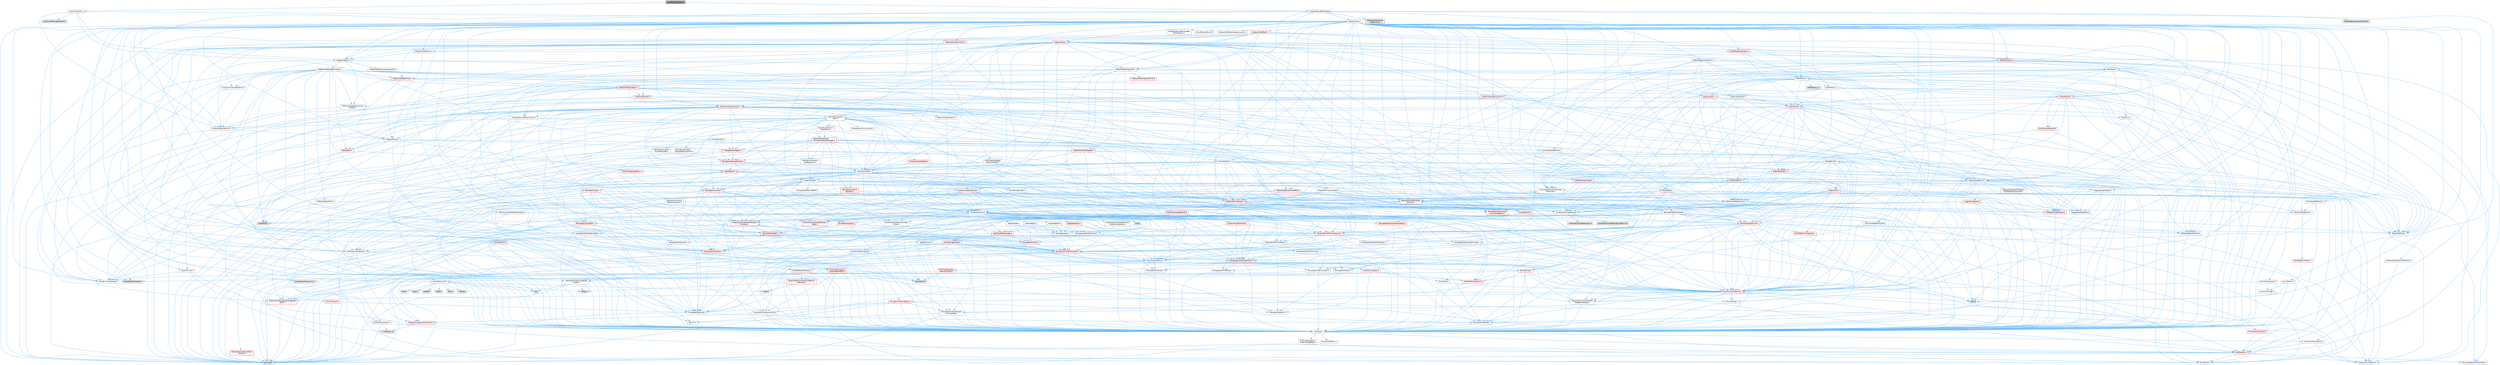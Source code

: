 digraph "InputKeyEventArgs.h"
{
 // INTERACTIVE_SVG=YES
 // LATEX_PDF_SIZE
  bgcolor="transparent";
  edge [fontname=Helvetica,fontsize=10,labelfontname=Helvetica,labelfontsize=10];
  node [fontname=Helvetica,fontsize=10,shape=box,height=0.2,width=0.4];
  Node1 [id="Node000001",label="InputKeyEventArgs.h",height=0.2,width=0.4,color="gray40", fillcolor="grey60", style="filled", fontcolor="black",tooltip=" "];
  Node1 -> Node2 [id="edge1_Node000001_Node000002",color="steelblue1",style="solid",tooltip=" "];
  Node2 [id="Node000002",label="Engine/EngineBaseTypes.h",height=0.2,width=0.4,color="grey40", fillcolor="white", style="filled",URL="$d6/d1a/EngineBaseTypes_8h.html",tooltip=" "];
  Node2 -> Node3 [id="edge2_Node000002_Node000003",color="steelblue1",style="solid",tooltip=" "];
  Node3 [id="Node000003",label="Async/TaskGraphFwd.h",height=0.2,width=0.4,color="grey40", fillcolor="white", style="filled",URL="$d8/d71/TaskGraphFwd_8h.html",tooltip=" "];
  Node3 -> Node4 [id="edge3_Node000003_Node000004",color="steelblue1",style="solid",tooltip=" "];
  Node4 [id="Node000004",label="Templates/RefCounting.h",height=0.2,width=0.4,color="grey40", fillcolor="white", style="filled",URL="$d4/d7e/RefCounting_8h.html",tooltip=" "];
  Node4 -> Node5 [id="edge4_Node000004_Node000005",color="steelblue1",style="solid",tooltip=" "];
  Node5 [id="Node000005",label="CoreTypes.h",height=0.2,width=0.4,color="grey40", fillcolor="white", style="filled",URL="$dc/dec/CoreTypes_8h.html",tooltip=" "];
  Node5 -> Node6 [id="edge5_Node000005_Node000006",color="steelblue1",style="solid",tooltip=" "];
  Node6 [id="Node000006",label="HAL/Platform.h",height=0.2,width=0.4,color="red", fillcolor="#FFF0F0", style="filled",URL="$d9/dd0/Platform_8h.html",tooltip=" "];
  Node6 -> Node7 [id="edge6_Node000006_Node000007",color="steelblue1",style="solid",tooltip=" "];
  Node7 [id="Node000007",label="Misc/Build.h",height=0.2,width=0.4,color="grey40", fillcolor="white", style="filled",URL="$d3/dbb/Build_8h.html",tooltip=" "];
  Node6 -> Node8 [id="edge7_Node000006_Node000008",color="steelblue1",style="solid",tooltip=" "];
  Node8 [id="Node000008",label="Misc/LargeWorldCoordinates.h",height=0.2,width=0.4,color="grey40", fillcolor="white", style="filled",URL="$d2/dcb/LargeWorldCoordinates_8h.html",tooltip=" "];
  Node6 -> Node9 [id="edge8_Node000006_Node000009",color="steelblue1",style="solid",tooltip=" "];
  Node9 [id="Node000009",label="type_traits",height=0.2,width=0.4,color="grey60", fillcolor="#E0E0E0", style="filled",tooltip=" "];
  Node6 -> Node10 [id="edge9_Node000006_Node000010",color="steelblue1",style="solid",tooltip=" "];
  Node10 [id="Node000010",label="PreprocessorHelpers.h",height=0.2,width=0.4,color="grey40", fillcolor="white", style="filled",URL="$db/ddb/PreprocessorHelpers_8h.html",tooltip=" "];
  Node5 -> Node16 [id="edge10_Node000005_Node000016",color="steelblue1",style="solid",tooltip=" "];
  Node16 [id="Node000016",label="ProfilingDebugging\l/UMemoryDefines.h",height=0.2,width=0.4,color="grey40", fillcolor="white", style="filled",URL="$d2/da2/UMemoryDefines_8h.html",tooltip=" "];
  Node5 -> Node17 [id="edge11_Node000005_Node000017",color="steelblue1",style="solid",tooltip=" "];
  Node17 [id="Node000017",label="Misc/CoreMiscDefines.h",height=0.2,width=0.4,color="grey40", fillcolor="white", style="filled",URL="$da/d38/CoreMiscDefines_8h.html",tooltip=" "];
  Node17 -> Node6 [id="edge12_Node000017_Node000006",color="steelblue1",style="solid",tooltip=" "];
  Node17 -> Node10 [id="edge13_Node000017_Node000010",color="steelblue1",style="solid",tooltip=" "];
  Node5 -> Node18 [id="edge14_Node000005_Node000018",color="steelblue1",style="solid",tooltip=" "];
  Node18 [id="Node000018",label="Misc/CoreDefines.h",height=0.2,width=0.4,color="grey40", fillcolor="white", style="filled",URL="$d3/dd2/CoreDefines_8h.html",tooltip=" "];
  Node4 -> Node19 [id="edge15_Node000004_Node000019",color="steelblue1",style="solid",tooltip=" "];
  Node19 [id="Node000019",label="AutoRTFM.h",height=0.2,width=0.4,color="grey60", fillcolor="#E0E0E0", style="filled",tooltip=" "];
  Node4 -> Node20 [id="edge16_Node000004_Node000020",color="steelblue1",style="solid",tooltip=" "];
  Node20 [id="Node000020",label="HAL/PlatformAtomics.h",height=0.2,width=0.4,color="red", fillcolor="#FFF0F0", style="filled",URL="$d3/d36/PlatformAtomics_8h.html",tooltip=" "];
  Node20 -> Node5 [id="edge17_Node000020_Node000005",color="steelblue1",style="solid",tooltip=" "];
  Node4 -> Node10 [id="edge18_Node000004_Node000010",color="steelblue1",style="solid",tooltip=" "];
  Node4 -> Node23 [id="edge19_Node000004_Node000023",color="steelblue1",style="solid",tooltip=" "];
  Node23 [id="Node000023",label="HAL/ThreadSafeCounter.h",height=0.2,width=0.4,color="grey40", fillcolor="white", style="filled",URL="$dc/dc9/ThreadSafeCounter_8h.html",tooltip=" "];
  Node23 -> Node5 [id="edge20_Node000023_Node000005",color="steelblue1",style="solid",tooltip=" "];
  Node23 -> Node20 [id="edge21_Node000023_Node000020",color="steelblue1",style="solid",tooltip=" "];
  Node4 -> Node24 [id="edge22_Node000004_Node000024",color="steelblue1",style="solid",tooltip=" "];
  Node24 [id="Node000024",label="Misc/AssertionMacros.h",height=0.2,width=0.4,color="red", fillcolor="#FFF0F0", style="filled",URL="$d0/dfa/AssertionMacros_8h.html",tooltip=" "];
  Node24 -> Node5 [id="edge23_Node000024_Node000005",color="steelblue1",style="solid",tooltip=" "];
  Node24 -> Node6 [id="edge24_Node000024_Node000006",color="steelblue1",style="solid",tooltip=" "];
  Node24 -> Node10 [id="edge25_Node000024_Node000010",color="steelblue1",style="solid",tooltip=" "];
  Node24 -> Node58 [id="edge26_Node000024_Node000058",color="steelblue1",style="solid",tooltip=" "];
  Node58 [id="Node000058",label="Templates/EnableIf.h",height=0.2,width=0.4,color="grey40", fillcolor="white", style="filled",URL="$d7/d60/EnableIf_8h.html",tooltip=" "];
  Node58 -> Node5 [id="edge27_Node000058_Node000005",color="steelblue1",style="solid",tooltip=" "];
  Node24 -> Node59 [id="edge28_Node000024_Node000059",color="steelblue1",style="solid",tooltip=" "];
  Node59 [id="Node000059",label="Templates/IsArrayOrRefOf\lTypeByPredicate.h",height=0.2,width=0.4,color="grey40", fillcolor="white", style="filled",URL="$d6/da1/IsArrayOrRefOfTypeByPredicate_8h.html",tooltip=" "];
  Node59 -> Node5 [id="edge29_Node000059_Node000005",color="steelblue1",style="solid",tooltip=" "];
  Node24 -> Node60 [id="edge30_Node000024_Node000060",color="steelblue1",style="solid",tooltip=" "];
  Node60 [id="Node000060",label="Templates/IsValidVariadic\lFunctionArg.h",height=0.2,width=0.4,color="grey40", fillcolor="white", style="filled",URL="$d0/dc8/IsValidVariadicFunctionArg_8h.html",tooltip=" "];
  Node60 -> Node5 [id="edge31_Node000060_Node000005",color="steelblue1",style="solid",tooltip=" "];
  Node60 -> Node61 [id="edge32_Node000060_Node000061",color="steelblue1",style="solid",tooltip=" "];
  Node61 [id="Node000061",label="IsEnum.h",height=0.2,width=0.4,color="grey40", fillcolor="white", style="filled",URL="$d4/de5/IsEnum_8h.html",tooltip=" "];
  Node60 -> Node9 [id="edge33_Node000060_Node000009",color="steelblue1",style="solid",tooltip=" "];
  Node24 -> Node62 [id="edge34_Node000024_Node000062",color="steelblue1",style="solid",tooltip=" "];
  Node62 [id="Node000062",label="Traits/IsCharEncodingCompatible\lWith.h",height=0.2,width=0.4,color="red", fillcolor="#FFF0F0", style="filled",URL="$df/dd1/IsCharEncodingCompatibleWith_8h.html",tooltip=" "];
  Node62 -> Node9 [id="edge35_Node000062_Node000009",color="steelblue1",style="solid",tooltip=" "];
  Node24 -> Node64 [id="edge36_Node000024_Node000064",color="steelblue1",style="solid",tooltip=" "];
  Node64 [id="Node000064",label="Misc/VarArgs.h",height=0.2,width=0.4,color="grey40", fillcolor="white", style="filled",URL="$d5/d6f/VarArgs_8h.html",tooltip=" "];
  Node64 -> Node5 [id="edge37_Node000064_Node000005",color="steelblue1",style="solid",tooltip=" "];
  Node24 -> Node65 [id="edge38_Node000024_Node000065",color="steelblue1",style="solid",tooltip=" "];
  Node65 [id="Node000065",label="String/FormatStringSan.h",height=0.2,width=0.4,color="red", fillcolor="#FFF0F0", style="filled",URL="$d3/d8b/FormatStringSan_8h.html",tooltip=" "];
  Node65 -> Node9 [id="edge39_Node000065_Node000009",color="steelblue1",style="solid",tooltip=" "];
  Node65 -> Node5 [id="edge40_Node000065_Node000005",color="steelblue1",style="solid",tooltip=" "];
  Node65 -> Node66 [id="edge41_Node000065_Node000066",color="steelblue1",style="solid",tooltip=" "];
  Node66 [id="Node000066",label="Templates/Requires.h",height=0.2,width=0.4,color="grey40", fillcolor="white", style="filled",URL="$dc/d96/Requires_8h.html",tooltip=" "];
  Node66 -> Node58 [id="edge42_Node000066_Node000058",color="steelblue1",style="solid",tooltip=" "];
  Node66 -> Node9 [id="edge43_Node000066_Node000009",color="steelblue1",style="solid",tooltip=" "];
  Node65 -> Node67 [id="edge44_Node000065_Node000067",color="steelblue1",style="solid",tooltip=" "];
  Node67 [id="Node000067",label="Templates/Identity.h",height=0.2,width=0.4,color="grey40", fillcolor="white", style="filled",URL="$d0/dd5/Identity_8h.html",tooltip=" "];
  Node65 -> Node60 [id="edge45_Node000065_Node000060",color="steelblue1",style="solid",tooltip=" "];
  Node65 -> Node33 [id="edge46_Node000065_Node000033",color="steelblue1",style="solid",tooltip=" "];
  Node33 [id="Node000033",label="Containers/ContainersFwd.h",height=0.2,width=0.4,color="grey40", fillcolor="white", style="filled",URL="$d4/d0a/ContainersFwd_8h.html",tooltip=" "];
  Node33 -> Node6 [id="edge47_Node000033_Node000006",color="steelblue1",style="solid",tooltip=" "];
  Node33 -> Node5 [id="edge48_Node000033_Node000005",color="steelblue1",style="solid",tooltip=" "];
  Node33 -> Node30 [id="edge49_Node000033_Node000030",color="steelblue1",style="solid",tooltip=" "];
  Node30 [id="Node000030",label="Traits/IsContiguousContainer.h",height=0.2,width=0.4,color="red", fillcolor="#FFF0F0", style="filled",URL="$d5/d3c/IsContiguousContainer_8h.html",tooltip=" "];
  Node30 -> Node5 [id="edge50_Node000030_Node000005",color="steelblue1",style="solid",tooltip=" "];
  Node30 -> Node29 [id="edge51_Node000030_Node000029",color="steelblue1",style="solid",tooltip=" "];
  Node29 [id="Node000029",label="initializer_list",height=0.2,width=0.4,color="grey60", fillcolor="#E0E0E0", style="filled",tooltip=" "];
  Node24 -> Node71 [id="edge52_Node000024_Node000071",color="steelblue1",style="solid",tooltip=" "];
  Node71 [id="Node000071",label="atomic",height=0.2,width=0.4,color="grey60", fillcolor="#E0E0E0", style="filled",tooltip=" "];
  Node4 -> Node7 [id="edge53_Node000004_Node000007",color="steelblue1",style="solid",tooltip=" "];
  Node4 -> Node72 [id="edge54_Node000004_Node000072",color="steelblue1",style="solid",tooltip=" "];
  Node72 [id="Node000072",label="Serialization/Archive.h",height=0.2,width=0.4,color="red", fillcolor="#FFF0F0", style="filled",URL="$d7/d3b/Archive_8h.html",tooltip=" "];
  Node72 -> Node5 [id="edge55_Node000072_Node000005",color="steelblue1",style="solid",tooltip=" "];
  Node72 -> Node73 [id="edge56_Node000072_Node000073",color="steelblue1",style="solid",tooltip=" "];
  Node73 [id="Node000073",label="HAL/PlatformProperties.h",height=0.2,width=0.4,color="red", fillcolor="#FFF0F0", style="filled",URL="$d9/db0/PlatformProperties_8h.html",tooltip=" "];
  Node73 -> Node5 [id="edge57_Node000073_Node000005",color="steelblue1",style="solid",tooltip=" "];
  Node72 -> Node34 [id="edge58_Node000072_Node000034",color="steelblue1",style="solid",tooltip=" "];
  Node34 [id="Node000034",label="Math/MathFwd.h",height=0.2,width=0.4,color="grey40", fillcolor="white", style="filled",URL="$d2/d10/MathFwd_8h.html",tooltip=" "];
  Node34 -> Node6 [id="edge59_Node000034_Node000006",color="steelblue1",style="solid",tooltip=" "];
  Node72 -> Node24 [id="edge60_Node000072_Node000024",color="steelblue1",style="solid",tooltip=" "];
  Node72 -> Node7 [id="edge61_Node000072_Node000007",color="steelblue1",style="solid",tooltip=" "];
  Node72 -> Node64 [id="edge62_Node000072_Node000064",color="steelblue1",style="solid",tooltip=" "];
  Node72 -> Node58 [id="edge63_Node000072_Node000058",color="steelblue1",style="solid",tooltip=" "];
  Node72 -> Node59 [id="edge64_Node000072_Node000059",color="steelblue1",style="solid",tooltip=" "];
  Node72 -> Node60 [id="edge65_Node000072_Node000060",color="steelblue1",style="solid",tooltip=" "];
  Node72 -> Node83 [id="edge66_Node000072_Node000083",color="steelblue1",style="solid",tooltip=" "];
  Node83 [id="Node000083",label="Templates/UnrealTemplate.h",height=0.2,width=0.4,color="red", fillcolor="#FFF0F0", style="filled",URL="$d4/d24/UnrealTemplate_8h.html",tooltip=" "];
  Node83 -> Node5 [id="edge67_Node000083_Node000005",color="steelblue1",style="solid",tooltip=" "];
  Node83 -> Node84 [id="edge68_Node000083_Node000084",color="steelblue1",style="solid",tooltip=" "];
  Node84 [id="Node000084",label="Templates/IsPointer.h",height=0.2,width=0.4,color="grey40", fillcolor="white", style="filled",URL="$d7/d05/IsPointer_8h.html",tooltip=" "];
  Node84 -> Node5 [id="edge69_Node000084_Node000005",color="steelblue1",style="solid",tooltip=" "];
  Node83 -> Node85 [id="edge70_Node000083_Node000085",color="steelblue1",style="solid",tooltip=" "];
  Node85 [id="Node000085",label="HAL/UnrealMemory.h",height=0.2,width=0.4,color="grey40", fillcolor="white", style="filled",URL="$d9/d96/UnrealMemory_8h.html",tooltip=" "];
  Node85 -> Node5 [id="edge71_Node000085_Node000005",color="steelblue1",style="solid",tooltip=" "];
  Node85 -> Node86 [id="edge72_Node000085_Node000086",color="steelblue1",style="solid",tooltip=" "];
  Node86 [id="Node000086",label="GenericPlatform/GenericPlatform\lMemory.h",height=0.2,width=0.4,color="red", fillcolor="#FFF0F0", style="filled",URL="$dd/d22/GenericPlatformMemory_8h.html",tooltip=" "];
  Node86 -> Node5 [id="edge73_Node000086_Node000005",color="steelblue1",style="solid",tooltip=" "];
  Node86 -> Node46 [id="edge74_Node000086_Node000046",color="steelblue1",style="solid",tooltip=" "];
  Node46 [id="Node000046",label="string.h",height=0.2,width=0.4,color="grey60", fillcolor="#E0E0E0", style="filled",tooltip=" "];
  Node86 -> Node39 [id="edge75_Node000086_Node000039",color="steelblue1",style="solid",tooltip=" "];
  Node39 [id="Node000039",label="wchar.h",height=0.2,width=0.4,color="grey60", fillcolor="#E0E0E0", style="filled",tooltip=" "];
  Node85 -> Node89 [id="edge76_Node000085_Node000089",color="steelblue1",style="solid",tooltip=" "];
  Node89 [id="Node000089",label="HAL/MemoryBase.h",height=0.2,width=0.4,color="red", fillcolor="#FFF0F0", style="filled",URL="$d6/d9f/MemoryBase_8h.html",tooltip=" "];
  Node89 -> Node5 [id="edge77_Node000089_Node000005",color="steelblue1",style="solid",tooltip=" "];
  Node89 -> Node20 [id="edge78_Node000089_Node000020",color="steelblue1",style="solid",tooltip=" "];
  Node89 -> Node37 [id="edge79_Node000089_Node000037",color="steelblue1",style="solid",tooltip=" "];
  Node37 [id="Node000037",label="HAL/PlatformCrt.h",height=0.2,width=0.4,color="grey40", fillcolor="white", style="filled",URL="$d8/d75/PlatformCrt_8h.html",tooltip=" "];
  Node37 -> Node38 [id="edge80_Node000037_Node000038",color="steelblue1",style="solid",tooltip=" "];
  Node38 [id="Node000038",label="new",height=0.2,width=0.4,color="grey60", fillcolor="#E0E0E0", style="filled",tooltip=" "];
  Node37 -> Node39 [id="edge81_Node000037_Node000039",color="steelblue1",style="solid",tooltip=" "];
  Node37 -> Node40 [id="edge82_Node000037_Node000040",color="steelblue1",style="solid",tooltip=" "];
  Node40 [id="Node000040",label="stddef.h",height=0.2,width=0.4,color="grey60", fillcolor="#E0E0E0", style="filled",tooltip=" "];
  Node37 -> Node41 [id="edge83_Node000037_Node000041",color="steelblue1",style="solid",tooltip=" "];
  Node41 [id="Node000041",label="stdlib.h",height=0.2,width=0.4,color="grey60", fillcolor="#E0E0E0", style="filled",tooltip=" "];
  Node37 -> Node42 [id="edge84_Node000037_Node000042",color="steelblue1",style="solid",tooltip=" "];
  Node42 [id="Node000042",label="stdio.h",height=0.2,width=0.4,color="grey60", fillcolor="#E0E0E0", style="filled",tooltip=" "];
  Node37 -> Node43 [id="edge85_Node000037_Node000043",color="steelblue1",style="solid",tooltip=" "];
  Node43 [id="Node000043",label="stdarg.h",height=0.2,width=0.4,color="grey60", fillcolor="#E0E0E0", style="filled",tooltip=" "];
  Node37 -> Node44 [id="edge86_Node000037_Node000044",color="steelblue1",style="solid",tooltip=" "];
  Node44 [id="Node000044",label="math.h",height=0.2,width=0.4,color="grey60", fillcolor="#E0E0E0", style="filled",tooltip=" "];
  Node37 -> Node45 [id="edge87_Node000037_Node000045",color="steelblue1",style="solid",tooltip=" "];
  Node45 [id="Node000045",label="float.h",height=0.2,width=0.4,color="grey60", fillcolor="#E0E0E0", style="filled",tooltip=" "];
  Node37 -> Node46 [id="edge88_Node000037_Node000046",color="steelblue1",style="solid",tooltip=" "];
  Node89 -> Node90 [id="edge89_Node000089_Node000090",color="steelblue1",style="solid",tooltip=" "];
  Node90 [id="Node000090",label="Misc/Exec.h",height=0.2,width=0.4,color="grey40", fillcolor="white", style="filled",URL="$de/ddb/Exec_8h.html",tooltip=" "];
  Node90 -> Node5 [id="edge90_Node000090_Node000005",color="steelblue1",style="solid",tooltip=" "];
  Node90 -> Node24 [id="edge91_Node000090_Node000024",color="steelblue1",style="solid",tooltip=" "];
  Node85 -> Node100 [id="edge92_Node000085_Node000100",color="steelblue1",style="solid",tooltip=" "];
  Node100 [id="Node000100",label="HAL/PlatformMemory.h",height=0.2,width=0.4,color="red", fillcolor="#FFF0F0", style="filled",URL="$de/d68/PlatformMemory_8h.html",tooltip=" "];
  Node100 -> Node5 [id="edge93_Node000100_Node000005",color="steelblue1",style="solid",tooltip=" "];
  Node100 -> Node86 [id="edge94_Node000100_Node000086",color="steelblue1",style="solid",tooltip=" "];
  Node85 -> Node102 [id="edge95_Node000085_Node000102",color="steelblue1",style="solid",tooltip=" "];
  Node102 [id="Node000102",label="ProfilingDebugging\l/MemoryTrace.h",height=0.2,width=0.4,color="red", fillcolor="#FFF0F0", style="filled",URL="$da/dd7/MemoryTrace_8h.html",tooltip=" "];
  Node102 -> Node6 [id="edge96_Node000102_Node000006",color="steelblue1",style="solid",tooltip=" "];
  Node102 -> Node49 [id="edge97_Node000102_Node000049",color="steelblue1",style="solid",tooltip=" "];
  Node49 [id="Node000049",label="Misc/EnumClassFlags.h",height=0.2,width=0.4,color="grey40", fillcolor="white", style="filled",URL="$d8/de7/EnumClassFlags_8h.html",tooltip=" "];
  Node102 -> Node57 [id="edge98_Node000102_Node000057",color="steelblue1",style="solid",tooltip=" "];
  Node57 [id="Node000057",label="Trace/Trace.h",height=0.2,width=0.4,color="grey60", fillcolor="#E0E0E0", style="filled",tooltip=" "];
  Node85 -> Node84 [id="edge99_Node000085_Node000084",color="steelblue1",style="solid",tooltip=" "];
  Node83 -> Node105 [id="edge100_Node000083_Node000105",color="steelblue1",style="solid",tooltip=" "];
  Node105 [id="Node000105",label="Templates/UnrealTypeTraits.h",height=0.2,width=0.4,color="red", fillcolor="#FFF0F0", style="filled",URL="$d2/d2d/UnrealTypeTraits_8h.html",tooltip=" "];
  Node105 -> Node5 [id="edge101_Node000105_Node000005",color="steelblue1",style="solid",tooltip=" "];
  Node105 -> Node84 [id="edge102_Node000105_Node000084",color="steelblue1",style="solid",tooltip=" "];
  Node105 -> Node24 [id="edge103_Node000105_Node000024",color="steelblue1",style="solid",tooltip=" "];
  Node105 -> Node58 [id="edge104_Node000105_Node000058",color="steelblue1",style="solid",tooltip=" "];
  Node105 -> Node61 [id="edge105_Node000105_Node000061",color="steelblue1",style="solid",tooltip=" "];
  Node105 -> Node107 [id="edge106_Node000105_Node000107",color="steelblue1",style="solid",tooltip=" "];
  Node107 [id="Node000107",label="Templates/Models.h",height=0.2,width=0.4,color="grey40", fillcolor="white", style="filled",URL="$d3/d0c/Models_8h.html",tooltip=" "];
  Node107 -> Node67 [id="edge107_Node000107_Node000067",color="steelblue1",style="solid",tooltip=" "];
  Node105 -> Node108 [id="edge108_Node000105_Node000108",color="steelblue1",style="solid",tooltip=" "];
  Node108 [id="Node000108",label="Templates/IsPODType.h",height=0.2,width=0.4,color="grey40", fillcolor="white", style="filled",URL="$d7/db1/IsPODType_8h.html",tooltip=" "];
  Node108 -> Node5 [id="edge109_Node000108_Node000005",color="steelblue1",style="solid",tooltip=" "];
  Node105 -> Node109 [id="edge110_Node000105_Node000109",color="steelblue1",style="solid",tooltip=" "];
  Node109 [id="Node000109",label="Templates/IsUECoreType.h",height=0.2,width=0.4,color="grey40", fillcolor="white", style="filled",URL="$d1/db8/IsUECoreType_8h.html",tooltip=" "];
  Node109 -> Node5 [id="edge111_Node000109_Node000005",color="steelblue1",style="solid",tooltip=" "];
  Node109 -> Node9 [id="edge112_Node000109_Node000009",color="steelblue1",style="solid",tooltip=" "];
  Node83 -> Node66 [id="edge113_Node000083_Node000066",color="steelblue1",style="solid",tooltip=" "];
  Node83 -> Node111 [id="edge114_Node000083_Node000111",color="steelblue1",style="solid",tooltip=" "];
  Node111 [id="Node000111",label="Templates/TypeCompatible\lBytes.h",height=0.2,width=0.4,color="grey40", fillcolor="white", style="filled",URL="$df/d0a/TypeCompatibleBytes_8h.html",tooltip=" "];
  Node111 -> Node5 [id="edge115_Node000111_Node000005",color="steelblue1",style="solid",tooltip=" "];
  Node111 -> Node46 [id="edge116_Node000111_Node000046",color="steelblue1",style="solid",tooltip=" "];
  Node111 -> Node38 [id="edge117_Node000111_Node000038",color="steelblue1",style="solid",tooltip=" "];
  Node111 -> Node9 [id="edge118_Node000111_Node000009",color="steelblue1",style="solid",tooltip=" "];
  Node83 -> Node67 [id="edge119_Node000083_Node000067",color="steelblue1",style="solid",tooltip=" "];
  Node83 -> Node30 [id="edge120_Node000083_Node000030",color="steelblue1",style="solid",tooltip=" "];
  Node83 -> Node9 [id="edge121_Node000083_Node000009",color="steelblue1",style="solid",tooltip=" "];
  Node72 -> Node62 [id="edge122_Node000072_Node000062",color="steelblue1",style="solid",tooltip=" "];
  Node72 -> Node113 [id="edge123_Node000072_Node000113",color="steelblue1",style="solid",tooltip=" "];
  Node113 [id="Node000113",label="UObject/ObjectVersion.h",height=0.2,width=0.4,color="grey40", fillcolor="white", style="filled",URL="$da/d63/ObjectVersion_8h.html",tooltip=" "];
  Node113 -> Node5 [id="edge124_Node000113_Node000005",color="steelblue1",style="solid",tooltip=" "];
  Node4 -> Node114 [id="edge125_Node000004_Node000114",color="steelblue1",style="solid",tooltip=" "];
  Node114 [id="Node000114",label="Serialization/MemoryLayout.h",height=0.2,width=0.4,color="red", fillcolor="#FFF0F0", style="filled",URL="$d7/d66/MemoryLayout_8h.html",tooltip=" "];
  Node114 -> Node115 [id="edge126_Node000114_Node000115",color="steelblue1",style="solid",tooltip=" "];
  Node115 [id="Node000115",label="Concepts/StaticClassProvider.h",height=0.2,width=0.4,color="grey40", fillcolor="white", style="filled",URL="$dd/d83/StaticClassProvider_8h.html",tooltip=" "];
  Node114 -> Node116 [id="edge127_Node000114_Node000116",color="steelblue1",style="solid",tooltip=" "];
  Node116 [id="Node000116",label="Concepts/StaticStructProvider.h",height=0.2,width=0.4,color="grey40", fillcolor="white", style="filled",URL="$d5/d77/StaticStructProvider_8h.html",tooltip=" "];
  Node114 -> Node117 [id="edge128_Node000114_Node000117",color="steelblue1",style="solid",tooltip=" "];
  Node117 [id="Node000117",label="Containers/EnumAsByte.h",height=0.2,width=0.4,color="grey40", fillcolor="white", style="filled",URL="$d6/d9a/EnumAsByte_8h.html",tooltip=" "];
  Node117 -> Node5 [id="edge129_Node000117_Node000005",color="steelblue1",style="solid",tooltip=" "];
  Node117 -> Node108 [id="edge130_Node000117_Node000108",color="steelblue1",style="solid",tooltip=" "];
  Node117 -> Node118 [id="edge131_Node000117_Node000118",color="steelblue1",style="solid",tooltip=" "];
  Node118 [id="Node000118",label="Templates/TypeHash.h",height=0.2,width=0.4,color="red", fillcolor="#FFF0F0", style="filled",URL="$d1/d62/TypeHash_8h.html",tooltip=" "];
  Node118 -> Node5 [id="edge132_Node000118_Node000005",color="steelblue1",style="solid",tooltip=" "];
  Node118 -> Node66 [id="edge133_Node000118_Node000066",color="steelblue1",style="solid",tooltip=" "];
  Node118 -> Node9 [id="edge134_Node000118_Node000009",color="steelblue1",style="solid",tooltip=" "];
  Node114 -> Node27 [id="edge135_Node000114_Node000027",color="steelblue1",style="solid",tooltip=" "];
  Node27 [id="Node000027",label="Containers/StringFwd.h",height=0.2,width=0.4,color="grey40", fillcolor="white", style="filled",URL="$df/d37/StringFwd_8h.html",tooltip=" "];
  Node27 -> Node5 [id="edge136_Node000027_Node000005",color="steelblue1",style="solid",tooltip=" "];
  Node27 -> Node28 [id="edge137_Node000027_Node000028",color="steelblue1",style="solid",tooltip=" "];
  Node28 [id="Node000028",label="Traits/ElementType.h",height=0.2,width=0.4,color="grey40", fillcolor="white", style="filled",URL="$d5/d4f/ElementType_8h.html",tooltip=" "];
  Node28 -> Node6 [id="edge138_Node000028_Node000006",color="steelblue1",style="solid",tooltip=" "];
  Node28 -> Node29 [id="edge139_Node000028_Node000029",color="steelblue1",style="solid",tooltip=" "];
  Node28 -> Node9 [id="edge140_Node000028_Node000009",color="steelblue1",style="solid",tooltip=" "];
  Node27 -> Node30 [id="edge141_Node000027_Node000030",color="steelblue1",style="solid",tooltip=" "];
  Node114 -> Node85 [id="edge142_Node000114_Node000085",color="steelblue1",style="solid",tooltip=" "];
  Node114 -> Node58 [id="edge143_Node000114_Node000058",color="steelblue1",style="solid",tooltip=" "];
  Node114 -> Node126 [id="edge144_Node000114_Node000126",color="steelblue1",style="solid",tooltip=" "];
  Node126 [id="Node000126",label="Templates/IsAbstract.h",height=0.2,width=0.4,color="grey40", fillcolor="white", style="filled",URL="$d8/db7/IsAbstract_8h.html",tooltip=" "];
  Node114 -> Node107 [id="edge145_Node000114_Node000107",color="steelblue1",style="solid",tooltip=" "];
  Node114 -> Node83 [id="edge146_Node000114_Node000083",color="steelblue1",style="solid",tooltip=" "];
  Node4 -> Node66 [id="edge147_Node000004_Node000066",color="steelblue1",style="solid",tooltip=" "];
  Node4 -> Node118 [id="edge148_Node000004_Node000118",color="steelblue1",style="solid",tooltip=" "];
  Node4 -> Node83 [id="edge149_Node000004_Node000083",color="steelblue1",style="solid",tooltip=" "];
  Node4 -> Node71 [id="edge150_Node000004_Node000071",color="steelblue1",style="solid",tooltip=" "];
  Node4 -> Node9 [id="edge151_Node000004_Node000009",color="steelblue1",style="solid",tooltip=" "];
  Node2 -> Node128 [id="edge152_Node000002_Node000128",color="steelblue1",style="solid",tooltip=" "];
  Node128 [id="Node000128",label="UObject/ObjectMacros.h",height=0.2,width=0.4,color="grey40", fillcolor="white", style="filled",URL="$d8/d8d/ObjectMacros_8h.html",tooltip=" "];
  Node128 -> Node49 [id="edge153_Node000128_Node000049",color="steelblue1",style="solid",tooltip=" "];
  Node128 -> Node129 [id="edge154_Node000128_Node000129",color="steelblue1",style="solid",tooltip=" "];
  Node129 [id="Node000129",label="UObject/Script.h",height=0.2,width=0.4,color="grey40", fillcolor="white", style="filled",URL="$de/dc6/Script_8h.html",tooltip=" "];
  Node129 -> Node130 [id="edge155_Node000129_Node000130",color="steelblue1",style="solid",tooltip=" "];
  Node130 [id="Node000130",label="Delegates/Delegate.h",height=0.2,width=0.4,color="red", fillcolor="#FFF0F0", style="filled",URL="$d4/d80/Delegate_8h.html",tooltip=" "];
  Node130 -> Node5 [id="edge156_Node000130_Node000005",color="steelblue1",style="solid",tooltip=" "];
  Node130 -> Node24 [id="edge157_Node000130_Node000024",color="steelblue1",style="solid",tooltip=" "];
  Node130 -> Node131 [id="edge158_Node000130_Node000131",color="steelblue1",style="solid",tooltip=" "];
  Node131 [id="Node000131",label="UObject/NameTypes.h",height=0.2,width=0.4,color="red", fillcolor="#FFF0F0", style="filled",URL="$d6/d35/NameTypes_8h.html",tooltip=" "];
  Node131 -> Node5 [id="edge159_Node000131_Node000005",color="steelblue1",style="solid",tooltip=" "];
  Node131 -> Node24 [id="edge160_Node000131_Node000024",color="steelblue1",style="solid",tooltip=" "];
  Node131 -> Node85 [id="edge161_Node000131_Node000085",color="steelblue1",style="solid",tooltip=" "];
  Node131 -> Node105 [id="edge162_Node000131_Node000105",color="steelblue1",style="solid",tooltip=" "];
  Node131 -> Node83 [id="edge163_Node000131_Node000083",color="steelblue1",style="solid",tooltip=" "];
  Node131 -> Node132 [id="edge164_Node000131_Node000132",color="steelblue1",style="solid",tooltip=" "];
  Node132 [id="Node000132",label="Containers/UnrealString.h",height=0.2,width=0.4,color="grey40", fillcolor="white", style="filled",URL="$d5/dba/UnrealString_8h.html",tooltip=" "];
  Node132 -> Node133 [id="edge165_Node000132_Node000133",color="steelblue1",style="solid",tooltip=" "];
  Node133 [id="Node000133",label="Containers/UnrealStringIncludes.h.inl",height=0.2,width=0.4,color="grey60", fillcolor="#E0E0E0", style="filled",tooltip=" "];
  Node132 -> Node134 [id="edge166_Node000132_Node000134",color="steelblue1",style="solid",tooltip=" "];
  Node134 [id="Node000134",label="Containers/UnrealString.h.inl",height=0.2,width=0.4,color="grey60", fillcolor="#E0E0E0", style="filled",tooltip=" "];
  Node132 -> Node135 [id="edge167_Node000132_Node000135",color="steelblue1",style="solid",tooltip=" "];
  Node135 [id="Node000135",label="Misc/StringFormatArg.h",height=0.2,width=0.4,color="grey40", fillcolor="white", style="filled",URL="$d2/d16/StringFormatArg_8h.html",tooltip=" "];
  Node135 -> Node33 [id="edge168_Node000135_Node000033",color="steelblue1",style="solid",tooltip=" "];
  Node131 -> Node136 [id="edge169_Node000131_Node000136",color="steelblue1",style="solid",tooltip=" "];
  Node136 [id="Node000136",label="HAL/CriticalSection.h",height=0.2,width=0.4,color="grey40", fillcolor="white", style="filled",URL="$d6/d90/CriticalSection_8h.html",tooltip=" "];
  Node136 -> Node137 [id="edge170_Node000136_Node000137",color="steelblue1",style="solid",tooltip=" "];
  Node137 [id="Node000137",label="HAL/PlatformMutex.h",height=0.2,width=0.4,color="red", fillcolor="#FFF0F0", style="filled",URL="$d9/d0b/PlatformMutex_8h.html",tooltip=" "];
  Node137 -> Node5 [id="edge171_Node000137_Node000005",color="steelblue1",style="solid",tooltip=" "];
  Node131 -> Node27 [id="edge172_Node000131_Node000027",color="steelblue1",style="solid",tooltip=" "];
  Node131 -> Node179 [id="edge173_Node000131_Node000179",color="steelblue1",style="solid",tooltip=" "];
  Node179 [id="Node000179",label="UObject/UnrealNames.h",height=0.2,width=0.4,color="red", fillcolor="#FFF0F0", style="filled",URL="$d8/db1/UnrealNames_8h.html",tooltip=" "];
  Node179 -> Node5 [id="edge174_Node000179_Node000005",color="steelblue1",style="solid",tooltip=" "];
  Node131 -> Node114 [id="edge175_Node000131_Node000114",color="steelblue1",style="solid",tooltip=" "];
  Node131 -> Node151 [id="edge176_Node000131_Node000151",color="steelblue1",style="solid",tooltip=" "];
  Node151 [id="Node000151",label="Misc/IntrusiveUnsetOptional\lState.h",height=0.2,width=0.4,color="red", fillcolor="#FFF0F0", style="filled",URL="$d2/d0a/IntrusiveUnsetOptionalState_8h.html",tooltip=" "];
  Node131 -> Node181 [id="edge177_Node000131_Node000181",color="steelblue1",style="solid",tooltip=" "];
  Node181 [id="Node000181",label="Misc/StringBuilder.h",height=0.2,width=0.4,color="red", fillcolor="#FFF0F0", style="filled",URL="$d4/d52/StringBuilder_8h.html",tooltip=" "];
  Node181 -> Node27 [id="edge178_Node000181_Node000027",color="steelblue1",style="solid",tooltip=" "];
  Node181 -> Node5 [id="edge179_Node000181_Node000005",color="steelblue1",style="solid",tooltip=" "];
  Node181 -> Node85 [id="edge180_Node000181_Node000085",color="steelblue1",style="solid",tooltip=" "];
  Node181 -> Node24 [id="edge181_Node000181_Node000024",color="steelblue1",style="solid",tooltip=" "];
  Node181 -> Node120 [id="edge182_Node000181_Node000120",color="steelblue1",style="solid",tooltip=" "];
  Node120 [id="Node000120",label="Misc/CString.h",height=0.2,width=0.4,color="red", fillcolor="#FFF0F0", style="filled",URL="$d2/d49/CString_8h.html",tooltip=" "];
  Node120 -> Node5 [id="edge183_Node000120_Node000005",color="steelblue1",style="solid",tooltip=" "];
  Node120 -> Node37 [id="edge184_Node000120_Node000037",color="steelblue1",style="solid",tooltip=" "];
  Node120 -> Node24 [id="edge185_Node000120_Node000024",color="steelblue1",style="solid",tooltip=" "];
  Node120 -> Node64 [id="edge186_Node000120_Node000064",color="steelblue1",style="solid",tooltip=" "];
  Node120 -> Node59 [id="edge187_Node000120_Node000059",color="steelblue1",style="solid",tooltip=" "];
  Node120 -> Node60 [id="edge188_Node000120_Node000060",color="steelblue1",style="solid",tooltip=" "];
  Node120 -> Node62 [id="edge189_Node000120_Node000062",color="steelblue1",style="solid",tooltip=" "];
  Node181 -> Node58 [id="edge190_Node000181_Node000058",color="steelblue1",style="solid",tooltip=" "];
  Node181 -> Node59 [id="edge191_Node000181_Node000059",color="steelblue1",style="solid",tooltip=" "];
  Node181 -> Node60 [id="edge192_Node000181_Node000060",color="steelblue1",style="solid",tooltip=" "];
  Node181 -> Node66 [id="edge193_Node000181_Node000066",color="steelblue1",style="solid",tooltip=" "];
  Node181 -> Node83 [id="edge194_Node000181_Node000083",color="steelblue1",style="solid",tooltip=" "];
  Node181 -> Node105 [id="edge195_Node000181_Node000105",color="steelblue1",style="solid",tooltip=" "];
  Node181 -> Node62 [id="edge196_Node000181_Node000062",color="steelblue1",style="solid",tooltip=" "];
  Node181 -> Node30 [id="edge197_Node000181_Node000030",color="steelblue1",style="solid",tooltip=" "];
  Node181 -> Node9 [id="edge198_Node000181_Node000009",color="steelblue1",style="solid",tooltip=" "];
  Node131 -> Node57 [id="edge199_Node000131_Node000057",color="steelblue1",style="solid",tooltip=" "];
  Node130 -> Node187 [id="edge200_Node000130_Node000187",color="steelblue1",style="solid",tooltip=" "];
  Node187 [id="Node000187",label="Templates/SharedPointer.h",height=0.2,width=0.4,color="red", fillcolor="#FFF0F0", style="filled",URL="$d2/d17/SharedPointer_8h.html",tooltip=" "];
  Node187 -> Node5 [id="edge201_Node000187_Node000005",color="steelblue1",style="solid",tooltip=" "];
  Node187 -> Node151 [id="edge202_Node000187_Node000151",color="steelblue1",style="solid",tooltip=" "];
  Node187 -> Node24 [id="edge203_Node000187_Node000024",color="steelblue1",style="solid",tooltip=" "];
  Node187 -> Node85 [id="edge204_Node000187_Node000085",color="steelblue1",style="solid",tooltip=" "];
  Node187 -> Node150 [id="edge205_Node000187_Node000150",color="steelblue1",style="solid",tooltip=" "];
  Node150 [id="Node000150",label="Containers/Array.h",height=0.2,width=0.4,color="grey40", fillcolor="white", style="filled",URL="$df/dd0/Array_8h.html",tooltip=" "];
  Node150 -> Node5 [id="edge206_Node000150_Node000005",color="steelblue1",style="solid",tooltip=" "];
  Node150 -> Node24 [id="edge207_Node000150_Node000024",color="steelblue1",style="solid",tooltip=" "];
  Node150 -> Node151 [id="edge208_Node000150_Node000151",color="steelblue1",style="solid",tooltip=" "];
  Node150 -> Node153 [id="edge209_Node000150_Node000153",color="steelblue1",style="solid",tooltip=" "];
  Node153 [id="Node000153",label="Misc/ReverseIterate.h",height=0.2,width=0.4,color="red", fillcolor="#FFF0F0", style="filled",URL="$db/de3/ReverseIterate_8h.html",tooltip=" "];
  Node153 -> Node6 [id="edge210_Node000153_Node000006",color="steelblue1",style="solid",tooltip=" "];
  Node150 -> Node85 [id="edge211_Node000150_Node000085",color="steelblue1",style="solid",tooltip=" "];
  Node150 -> Node105 [id="edge212_Node000150_Node000105",color="steelblue1",style="solid",tooltip=" "];
  Node150 -> Node83 [id="edge213_Node000150_Node000083",color="steelblue1",style="solid",tooltip=" "];
  Node150 -> Node155 [id="edge214_Node000150_Node000155",color="steelblue1",style="solid",tooltip=" "];
  Node155 [id="Node000155",label="Containers/AllowShrinking.h",height=0.2,width=0.4,color="grey40", fillcolor="white", style="filled",URL="$d7/d1a/AllowShrinking_8h.html",tooltip=" "];
  Node155 -> Node5 [id="edge215_Node000155_Node000005",color="steelblue1",style="solid",tooltip=" "];
  Node150 -> Node140 [id="edge216_Node000150_Node000140",color="steelblue1",style="solid",tooltip=" "];
  Node140 [id="Node000140",label="Containers/ContainerAllocation\lPolicies.h",height=0.2,width=0.4,color="red", fillcolor="#FFF0F0", style="filled",URL="$d7/dff/ContainerAllocationPolicies_8h.html",tooltip=" "];
  Node140 -> Node5 [id="edge217_Node000140_Node000005",color="steelblue1",style="solid",tooltip=" "];
  Node140 -> Node140 [id="edge218_Node000140_Node000140",color="steelblue1",style="solid",tooltip=" "];
  Node140 -> Node142 [id="edge219_Node000140_Node000142",color="steelblue1",style="solid",tooltip=" "];
  Node142 [id="Node000142",label="HAL/PlatformMath.h",height=0.2,width=0.4,color="red", fillcolor="#FFF0F0", style="filled",URL="$dc/d53/PlatformMath_8h.html",tooltip=" "];
  Node142 -> Node5 [id="edge220_Node000142_Node000005",color="steelblue1",style="solid",tooltip=" "];
  Node140 -> Node85 [id="edge221_Node000140_Node000085",color="steelblue1",style="solid",tooltip=" "];
  Node140 -> Node24 [id="edge222_Node000140_Node000024",color="steelblue1",style="solid",tooltip=" "];
  Node140 -> Node111 [id="edge223_Node000140_Node000111",color="steelblue1",style="solid",tooltip=" "];
  Node140 -> Node9 [id="edge224_Node000140_Node000009",color="steelblue1",style="solid",tooltip=" "];
  Node150 -> Node156 [id="edge225_Node000150_Node000156",color="steelblue1",style="solid",tooltip=" "];
  Node156 [id="Node000156",label="Containers/ContainerElement\lTypeCompatibility.h",height=0.2,width=0.4,color="grey40", fillcolor="white", style="filled",URL="$df/ddf/ContainerElementTypeCompatibility_8h.html",tooltip=" "];
  Node156 -> Node5 [id="edge226_Node000156_Node000005",color="steelblue1",style="solid",tooltip=" "];
  Node156 -> Node105 [id="edge227_Node000156_Node000105",color="steelblue1",style="solid",tooltip=" "];
  Node150 -> Node72 [id="edge228_Node000150_Node000072",color="steelblue1",style="solid",tooltip=" "];
  Node150 -> Node157 [id="edge229_Node000150_Node000157",color="steelblue1",style="solid",tooltip=" "];
  Node157 [id="Node000157",label="Serialization/MemoryImage\lWriter.h",height=0.2,width=0.4,color="grey40", fillcolor="white", style="filled",URL="$d0/d08/MemoryImageWriter_8h.html",tooltip=" "];
  Node157 -> Node5 [id="edge230_Node000157_Node000005",color="steelblue1",style="solid",tooltip=" "];
  Node157 -> Node114 [id="edge231_Node000157_Node000114",color="steelblue1",style="solid",tooltip=" "];
  Node150 -> Node158 [id="edge232_Node000150_Node000158",color="steelblue1",style="solid",tooltip=" "];
  Node158 [id="Node000158",label="Algo/Heapify.h",height=0.2,width=0.4,color="grey40", fillcolor="white", style="filled",URL="$d0/d2a/Heapify_8h.html",tooltip=" "];
  Node158 -> Node159 [id="edge233_Node000158_Node000159",color="steelblue1",style="solid",tooltip=" "];
  Node159 [id="Node000159",label="Algo/Impl/BinaryHeap.h",height=0.2,width=0.4,color="red", fillcolor="#FFF0F0", style="filled",URL="$d7/da3/Algo_2Impl_2BinaryHeap_8h.html",tooltip=" "];
  Node159 -> Node160 [id="edge234_Node000159_Node000160",color="steelblue1",style="solid",tooltip=" "];
  Node160 [id="Node000160",label="Templates/Invoke.h",height=0.2,width=0.4,color="red", fillcolor="#FFF0F0", style="filled",URL="$d7/deb/Invoke_8h.html",tooltip=" "];
  Node160 -> Node5 [id="edge235_Node000160_Node000005",color="steelblue1",style="solid",tooltip=" "];
  Node160 -> Node83 [id="edge236_Node000160_Node000083",color="steelblue1",style="solid",tooltip=" "];
  Node160 -> Node9 [id="edge237_Node000160_Node000009",color="steelblue1",style="solid",tooltip=" "];
  Node159 -> Node9 [id="edge238_Node000159_Node000009",color="steelblue1",style="solid",tooltip=" "];
  Node158 -> Node164 [id="edge239_Node000158_Node000164",color="steelblue1",style="solid",tooltip=" "];
  Node164 [id="Node000164",label="Templates/IdentityFunctor.h",height=0.2,width=0.4,color="grey40", fillcolor="white", style="filled",URL="$d7/d2e/IdentityFunctor_8h.html",tooltip=" "];
  Node164 -> Node6 [id="edge240_Node000164_Node000006",color="steelblue1",style="solid",tooltip=" "];
  Node158 -> Node160 [id="edge241_Node000158_Node000160",color="steelblue1",style="solid",tooltip=" "];
  Node158 -> Node165 [id="edge242_Node000158_Node000165",color="steelblue1",style="solid",tooltip=" "];
  Node165 [id="Node000165",label="Templates/Less.h",height=0.2,width=0.4,color="grey40", fillcolor="white", style="filled",URL="$de/dc8/Less_8h.html",tooltip=" "];
  Node165 -> Node5 [id="edge243_Node000165_Node000005",color="steelblue1",style="solid",tooltip=" "];
  Node165 -> Node83 [id="edge244_Node000165_Node000083",color="steelblue1",style="solid",tooltip=" "];
  Node158 -> Node83 [id="edge245_Node000158_Node000083",color="steelblue1",style="solid",tooltip=" "];
  Node150 -> Node166 [id="edge246_Node000150_Node000166",color="steelblue1",style="solid",tooltip=" "];
  Node166 [id="Node000166",label="Algo/HeapSort.h",height=0.2,width=0.4,color="grey40", fillcolor="white", style="filled",URL="$d3/d92/HeapSort_8h.html",tooltip=" "];
  Node166 -> Node159 [id="edge247_Node000166_Node000159",color="steelblue1",style="solid",tooltip=" "];
  Node166 -> Node164 [id="edge248_Node000166_Node000164",color="steelblue1",style="solid",tooltip=" "];
  Node166 -> Node165 [id="edge249_Node000166_Node000165",color="steelblue1",style="solid",tooltip=" "];
  Node166 -> Node83 [id="edge250_Node000166_Node000083",color="steelblue1",style="solid",tooltip=" "];
  Node150 -> Node167 [id="edge251_Node000150_Node000167",color="steelblue1",style="solid",tooltip=" "];
  Node167 [id="Node000167",label="Algo/IsHeap.h",height=0.2,width=0.4,color="grey40", fillcolor="white", style="filled",URL="$de/d32/IsHeap_8h.html",tooltip=" "];
  Node167 -> Node159 [id="edge252_Node000167_Node000159",color="steelblue1",style="solid",tooltip=" "];
  Node167 -> Node164 [id="edge253_Node000167_Node000164",color="steelblue1",style="solid",tooltip=" "];
  Node167 -> Node160 [id="edge254_Node000167_Node000160",color="steelblue1",style="solid",tooltip=" "];
  Node167 -> Node165 [id="edge255_Node000167_Node000165",color="steelblue1",style="solid",tooltip=" "];
  Node167 -> Node83 [id="edge256_Node000167_Node000083",color="steelblue1",style="solid",tooltip=" "];
  Node150 -> Node159 [id="edge257_Node000150_Node000159",color="steelblue1",style="solid",tooltip=" "];
  Node150 -> Node168 [id="edge258_Node000150_Node000168",color="steelblue1",style="solid",tooltip=" "];
  Node168 [id="Node000168",label="Algo/StableSort.h",height=0.2,width=0.4,color="red", fillcolor="#FFF0F0", style="filled",URL="$d7/d3c/StableSort_8h.html",tooltip=" "];
  Node168 -> Node164 [id="edge259_Node000168_Node000164",color="steelblue1",style="solid",tooltip=" "];
  Node168 -> Node160 [id="edge260_Node000168_Node000160",color="steelblue1",style="solid",tooltip=" "];
  Node168 -> Node165 [id="edge261_Node000168_Node000165",color="steelblue1",style="solid",tooltip=" "];
  Node168 -> Node83 [id="edge262_Node000168_Node000083",color="steelblue1",style="solid",tooltip=" "];
  Node150 -> Node171 [id="edge263_Node000150_Node000171",color="steelblue1",style="solid",tooltip=" "];
  Node171 [id="Node000171",label="Concepts/GetTypeHashable.h",height=0.2,width=0.4,color="grey40", fillcolor="white", style="filled",URL="$d3/da2/GetTypeHashable_8h.html",tooltip=" "];
  Node171 -> Node5 [id="edge264_Node000171_Node000005",color="steelblue1",style="solid",tooltip=" "];
  Node171 -> Node118 [id="edge265_Node000171_Node000118",color="steelblue1",style="solid",tooltip=" "];
  Node150 -> Node164 [id="edge266_Node000150_Node000164",color="steelblue1",style="solid",tooltip=" "];
  Node150 -> Node160 [id="edge267_Node000150_Node000160",color="steelblue1",style="solid",tooltip=" "];
  Node150 -> Node165 [id="edge268_Node000150_Node000165",color="steelblue1",style="solid",tooltip=" "];
  Node150 -> Node172 [id="edge269_Node000150_Node000172",color="steelblue1",style="solid",tooltip=" "];
  Node172 [id="Node000172",label="Templates/LosesQualifiers\lFromTo.h",height=0.2,width=0.4,color="red", fillcolor="#FFF0F0", style="filled",URL="$d2/db3/LosesQualifiersFromTo_8h.html",tooltip=" "];
  Node172 -> Node9 [id="edge270_Node000172_Node000009",color="steelblue1",style="solid",tooltip=" "];
  Node150 -> Node66 [id="edge271_Node000150_Node000066",color="steelblue1",style="solid",tooltip=" "];
  Node150 -> Node173 [id="edge272_Node000150_Node000173",color="steelblue1",style="solid",tooltip=" "];
  Node173 [id="Node000173",label="Templates/Sorting.h",height=0.2,width=0.4,color="red", fillcolor="#FFF0F0", style="filled",URL="$d3/d9e/Sorting_8h.html",tooltip=" "];
  Node173 -> Node5 [id="edge273_Node000173_Node000005",color="steelblue1",style="solid",tooltip=" "];
  Node173 -> Node142 [id="edge274_Node000173_Node000142",color="steelblue1",style="solid",tooltip=" "];
  Node173 -> Node165 [id="edge275_Node000173_Node000165",color="steelblue1",style="solid",tooltip=" "];
  Node150 -> Node177 [id="edge276_Node000150_Node000177",color="steelblue1",style="solid",tooltip=" "];
  Node177 [id="Node000177",label="Templates/AlignmentTemplates.h",height=0.2,width=0.4,color="red", fillcolor="#FFF0F0", style="filled",URL="$dd/d32/AlignmentTemplates_8h.html",tooltip=" "];
  Node177 -> Node5 [id="edge277_Node000177_Node000005",color="steelblue1",style="solid",tooltip=" "];
  Node177 -> Node84 [id="edge278_Node000177_Node000084",color="steelblue1",style="solid",tooltip=" "];
  Node150 -> Node28 [id="edge279_Node000150_Node000028",color="steelblue1",style="solid",tooltip=" "];
  Node150 -> Node147 [id="edge280_Node000150_Node000147",color="steelblue1",style="solid",tooltip=" "];
  Node147 [id="Node000147",label="limits",height=0.2,width=0.4,color="grey60", fillcolor="#E0E0E0", style="filled",tooltip=" "];
  Node150 -> Node9 [id="edge281_Node000150_Node000009",color="steelblue1",style="solid",tooltip=" "];
  Node187 -> Node189 [id="edge282_Node000187_Node000189",color="steelblue1",style="solid",tooltip=" "];
  Node189 [id="Node000189",label="Containers/Map.h",height=0.2,width=0.4,color="grey40", fillcolor="white", style="filled",URL="$df/d79/Map_8h.html",tooltip=" "];
  Node189 -> Node5 [id="edge283_Node000189_Node000005",color="steelblue1",style="solid",tooltip=" "];
  Node189 -> Node190 [id="edge284_Node000189_Node000190",color="steelblue1",style="solid",tooltip=" "];
  Node190 [id="Node000190",label="Algo/Reverse.h",height=0.2,width=0.4,color="grey40", fillcolor="white", style="filled",URL="$d5/d93/Reverse_8h.html",tooltip=" "];
  Node190 -> Node5 [id="edge285_Node000190_Node000005",color="steelblue1",style="solid",tooltip=" "];
  Node190 -> Node83 [id="edge286_Node000190_Node000083",color="steelblue1",style="solid",tooltip=" "];
  Node189 -> Node156 [id="edge287_Node000189_Node000156",color="steelblue1",style="solid",tooltip=" "];
  Node189 -> Node191 [id="edge288_Node000189_Node000191",color="steelblue1",style="solid",tooltip=" "];
  Node191 [id="Node000191",label="Containers/Set.h",height=0.2,width=0.4,color="grey40", fillcolor="white", style="filled",URL="$d4/d45/Set_8h.html",tooltip=" "];
  Node191 -> Node140 [id="edge289_Node000191_Node000140",color="steelblue1",style="solid",tooltip=" "];
  Node191 -> Node156 [id="edge290_Node000191_Node000156",color="steelblue1",style="solid",tooltip=" "];
  Node191 -> Node192 [id="edge291_Node000191_Node000192",color="steelblue1",style="solid",tooltip=" "];
  Node192 [id="Node000192",label="Containers/SetUtilities.h",height=0.2,width=0.4,color="red", fillcolor="#FFF0F0", style="filled",URL="$dc/de5/SetUtilities_8h.html",tooltip=" "];
  Node192 -> Node5 [id="edge292_Node000192_Node000005",color="steelblue1",style="solid",tooltip=" "];
  Node192 -> Node114 [id="edge293_Node000192_Node000114",color="steelblue1",style="solid",tooltip=" "];
  Node192 -> Node105 [id="edge294_Node000192_Node000105",color="steelblue1",style="solid",tooltip=" "];
  Node191 -> Node193 [id="edge295_Node000191_Node000193",color="steelblue1",style="solid",tooltip=" "];
  Node193 [id="Node000193",label="Containers/SparseArray.h",height=0.2,width=0.4,color="red", fillcolor="#FFF0F0", style="filled",URL="$d5/dbf/SparseArray_8h.html",tooltip=" "];
  Node193 -> Node5 [id="edge296_Node000193_Node000005",color="steelblue1",style="solid",tooltip=" "];
  Node193 -> Node24 [id="edge297_Node000193_Node000024",color="steelblue1",style="solid",tooltip=" "];
  Node193 -> Node85 [id="edge298_Node000193_Node000085",color="steelblue1",style="solid",tooltip=" "];
  Node193 -> Node105 [id="edge299_Node000193_Node000105",color="steelblue1",style="solid",tooltip=" "];
  Node193 -> Node83 [id="edge300_Node000193_Node000083",color="steelblue1",style="solid",tooltip=" "];
  Node193 -> Node140 [id="edge301_Node000193_Node000140",color="steelblue1",style="solid",tooltip=" "];
  Node193 -> Node165 [id="edge302_Node000193_Node000165",color="steelblue1",style="solid",tooltip=" "];
  Node193 -> Node150 [id="edge303_Node000193_Node000150",color="steelblue1",style="solid",tooltip=" "];
  Node193 -> Node176 [id="edge304_Node000193_Node000176",color="steelblue1",style="solid",tooltip=" "];
  Node176 [id="Node000176",label="Math/UnrealMathUtility.h",height=0.2,width=0.4,color="grey40", fillcolor="white", style="filled",URL="$db/db8/UnrealMathUtility_8h.html",tooltip=" "];
  Node176 -> Node5 [id="edge305_Node000176_Node000005",color="steelblue1",style="solid",tooltip=" "];
  Node176 -> Node24 [id="edge306_Node000176_Node000024",color="steelblue1",style="solid",tooltip=" "];
  Node176 -> Node142 [id="edge307_Node000176_Node000142",color="steelblue1",style="solid",tooltip=" "];
  Node176 -> Node34 [id="edge308_Node000176_Node000034",color="steelblue1",style="solid",tooltip=" "];
  Node176 -> Node67 [id="edge309_Node000176_Node000067",color="steelblue1",style="solid",tooltip=" "];
  Node176 -> Node66 [id="edge310_Node000176_Node000066",color="steelblue1",style="solid",tooltip=" "];
  Node193 -> Node196 [id="edge311_Node000193_Node000196",color="steelblue1",style="solid",tooltip=" "];
  Node196 [id="Node000196",label="Serialization/Structured\lArchive.h",height=0.2,width=0.4,color="red", fillcolor="#FFF0F0", style="filled",URL="$d9/d1e/StructuredArchive_8h.html",tooltip=" "];
  Node196 -> Node150 [id="edge312_Node000196_Node000150",color="steelblue1",style="solid",tooltip=" "];
  Node196 -> Node140 [id="edge313_Node000196_Node000140",color="steelblue1",style="solid",tooltip=" "];
  Node196 -> Node5 [id="edge314_Node000196_Node000005",color="steelblue1",style="solid",tooltip=" "];
  Node196 -> Node7 [id="edge315_Node000196_Node000007",color="steelblue1",style="solid",tooltip=" "];
  Node196 -> Node72 [id="edge316_Node000196_Node000072",color="steelblue1",style="solid",tooltip=" "];
  Node196 -> Node200 [id="edge317_Node000196_Node000200",color="steelblue1",style="solid",tooltip=" "];
  Node200 [id="Node000200",label="Serialization/Structured\lArchiveAdapters.h",height=0.2,width=0.4,color="red", fillcolor="#FFF0F0", style="filled",URL="$d3/de1/StructuredArchiveAdapters_8h.html",tooltip=" "];
  Node200 -> Node5 [id="edge318_Node000200_Node000005",color="steelblue1",style="solid",tooltip=" "];
  Node200 -> Node107 [id="edge319_Node000200_Node000107",color="steelblue1",style="solid",tooltip=" "];
  Node193 -> Node157 [id="edge320_Node000193_Node000157",color="steelblue1",style="solid",tooltip=" "];
  Node193 -> Node132 [id="edge321_Node000193_Node000132",color="steelblue1",style="solid",tooltip=" "];
  Node193 -> Node151 [id="edge322_Node000193_Node000151",color="steelblue1",style="solid",tooltip=" "];
  Node191 -> Node33 [id="edge323_Node000191_Node000033",color="steelblue1",style="solid",tooltip=" "];
  Node191 -> Node176 [id="edge324_Node000191_Node000176",color="steelblue1",style="solid",tooltip=" "];
  Node191 -> Node24 [id="edge325_Node000191_Node000024",color="steelblue1",style="solid",tooltip=" "];
  Node191 -> Node211 [id="edge326_Node000191_Node000211",color="steelblue1",style="solid",tooltip=" "];
  Node211 [id="Node000211",label="Misc/StructBuilder.h",height=0.2,width=0.4,color="grey40", fillcolor="white", style="filled",URL="$d9/db3/StructBuilder_8h.html",tooltip=" "];
  Node211 -> Node5 [id="edge327_Node000211_Node000005",color="steelblue1",style="solid",tooltip=" "];
  Node211 -> Node176 [id="edge328_Node000211_Node000176",color="steelblue1",style="solid",tooltip=" "];
  Node211 -> Node177 [id="edge329_Node000211_Node000177",color="steelblue1",style="solid",tooltip=" "];
  Node191 -> Node157 [id="edge330_Node000191_Node000157",color="steelblue1",style="solid",tooltip=" "];
  Node191 -> Node196 [id="edge331_Node000191_Node000196",color="steelblue1",style="solid",tooltip=" "];
  Node191 -> Node212 [id="edge332_Node000191_Node000212",color="steelblue1",style="solid",tooltip=" "];
  Node212 [id="Node000212",label="Templates/Function.h",height=0.2,width=0.4,color="red", fillcolor="#FFF0F0", style="filled",URL="$df/df5/Function_8h.html",tooltip=" "];
  Node212 -> Node5 [id="edge333_Node000212_Node000005",color="steelblue1",style="solid",tooltip=" "];
  Node212 -> Node24 [id="edge334_Node000212_Node000024",color="steelblue1",style="solid",tooltip=" "];
  Node212 -> Node151 [id="edge335_Node000212_Node000151",color="steelblue1",style="solid",tooltip=" "];
  Node212 -> Node85 [id="edge336_Node000212_Node000085",color="steelblue1",style="solid",tooltip=" "];
  Node212 -> Node105 [id="edge337_Node000212_Node000105",color="steelblue1",style="solid",tooltip=" "];
  Node212 -> Node160 [id="edge338_Node000212_Node000160",color="steelblue1",style="solid",tooltip=" "];
  Node212 -> Node83 [id="edge339_Node000212_Node000083",color="steelblue1",style="solid",tooltip=" "];
  Node212 -> Node66 [id="edge340_Node000212_Node000066",color="steelblue1",style="solid",tooltip=" "];
  Node212 -> Node176 [id="edge341_Node000212_Node000176",color="steelblue1",style="solid",tooltip=" "];
  Node212 -> Node38 [id="edge342_Node000212_Node000038",color="steelblue1",style="solid",tooltip=" "];
  Node212 -> Node9 [id="edge343_Node000212_Node000009",color="steelblue1",style="solid",tooltip=" "];
  Node191 -> Node214 [id="edge344_Node000191_Node000214",color="steelblue1",style="solid",tooltip=" "];
  Node214 [id="Node000214",label="Templates/RetainedRef.h",height=0.2,width=0.4,color="grey40", fillcolor="white", style="filled",URL="$d1/dac/RetainedRef_8h.html",tooltip=" "];
  Node191 -> Node173 [id="edge345_Node000191_Node000173",color="steelblue1",style="solid",tooltip=" "];
  Node191 -> Node118 [id="edge346_Node000191_Node000118",color="steelblue1",style="solid",tooltip=" "];
  Node191 -> Node83 [id="edge347_Node000191_Node000083",color="steelblue1",style="solid",tooltip=" "];
  Node191 -> Node29 [id="edge348_Node000191_Node000029",color="steelblue1",style="solid",tooltip=" "];
  Node191 -> Node9 [id="edge349_Node000191_Node000009",color="steelblue1",style="solid",tooltip=" "];
  Node189 -> Node132 [id="edge350_Node000189_Node000132",color="steelblue1",style="solid",tooltip=" "];
  Node189 -> Node24 [id="edge351_Node000189_Node000024",color="steelblue1",style="solid",tooltip=" "];
  Node189 -> Node211 [id="edge352_Node000189_Node000211",color="steelblue1",style="solid",tooltip=" "];
  Node189 -> Node212 [id="edge353_Node000189_Node000212",color="steelblue1",style="solid",tooltip=" "];
  Node189 -> Node173 [id="edge354_Node000189_Node000173",color="steelblue1",style="solid",tooltip=" "];
  Node189 -> Node215 [id="edge355_Node000189_Node000215",color="steelblue1",style="solid",tooltip=" "];
  Node215 [id="Node000215",label="Templates/Tuple.h",height=0.2,width=0.4,color="red", fillcolor="#FFF0F0", style="filled",URL="$d2/d4f/Tuple_8h.html",tooltip=" "];
  Node215 -> Node5 [id="edge356_Node000215_Node000005",color="steelblue1",style="solid",tooltip=" "];
  Node215 -> Node83 [id="edge357_Node000215_Node000083",color="steelblue1",style="solid",tooltip=" "];
  Node215 -> Node160 [id="edge358_Node000215_Node000160",color="steelblue1",style="solid",tooltip=" "];
  Node215 -> Node196 [id="edge359_Node000215_Node000196",color="steelblue1",style="solid",tooltip=" "];
  Node215 -> Node114 [id="edge360_Node000215_Node000114",color="steelblue1",style="solid",tooltip=" "];
  Node215 -> Node66 [id="edge361_Node000215_Node000066",color="steelblue1",style="solid",tooltip=" "];
  Node215 -> Node118 [id="edge362_Node000215_Node000118",color="steelblue1",style="solid",tooltip=" "];
  Node215 -> Node9 [id="edge363_Node000215_Node000009",color="steelblue1",style="solid",tooltip=" "];
  Node189 -> Node83 [id="edge364_Node000189_Node000083",color="steelblue1",style="solid",tooltip=" "];
  Node189 -> Node105 [id="edge365_Node000189_Node000105",color="steelblue1",style="solid",tooltip=" "];
  Node189 -> Node9 [id="edge366_Node000189_Node000009",color="steelblue1",style="solid",tooltip=" "];
  Node187 -> Node218 [id="edge367_Node000187_Node000218",color="steelblue1",style="solid",tooltip=" "];
  Node218 [id="Node000218",label="CoreGlobals.h",height=0.2,width=0.4,color="red", fillcolor="#FFF0F0", style="filled",URL="$d5/d8c/CoreGlobals_8h.html",tooltip=" "];
  Node218 -> Node132 [id="edge368_Node000218_Node000132",color="steelblue1",style="solid",tooltip=" "];
  Node218 -> Node5 [id="edge369_Node000218_Node000005",color="steelblue1",style="solid",tooltip=" "];
  Node218 -> Node222 [id="edge370_Node000218_Node000222",color="steelblue1",style="solid",tooltip=" "];
  Node222 [id="Node000222",label="Logging/LogMacros.h",height=0.2,width=0.4,color="grey40", fillcolor="white", style="filled",URL="$d0/d16/LogMacros_8h.html",tooltip=" "];
  Node222 -> Node132 [id="edge371_Node000222_Node000132",color="steelblue1",style="solid",tooltip=" "];
  Node222 -> Node5 [id="edge372_Node000222_Node000005",color="steelblue1",style="solid",tooltip=" "];
  Node222 -> Node10 [id="edge373_Node000222_Node000010",color="steelblue1",style="solid",tooltip=" "];
  Node222 -> Node223 [id="edge374_Node000222_Node000223",color="steelblue1",style="solid",tooltip=" "];
  Node223 [id="Node000223",label="Logging/LogCategory.h",height=0.2,width=0.4,color="grey40", fillcolor="white", style="filled",URL="$d9/d36/LogCategory_8h.html",tooltip=" "];
  Node223 -> Node5 [id="edge375_Node000223_Node000005",color="steelblue1",style="solid",tooltip=" "];
  Node223 -> Node92 [id="edge376_Node000223_Node000092",color="steelblue1",style="solid",tooltip=" "];
  Node92 [id="Node000092",label="Logging/LogVerbosity.h",height=0.2,width=0.4,color="grey40", fillcolor="white", style="filled",URL="$d2/d8f/LogVerbosity_8h.html",tooltip=" "];
  Node92 -> Node5 [id="edge377_Node000092_Node000005",color="steelblue1",style="solid",tooltip=" "];
  Node223 -> Node131 [id="edge378_Node000223_Node000131",color="steelblue1",style="solid",tooltip=" "];
  Node222 -> Node224 [id="edge379_Node000222_Node000224",color="steelblue1",style="solid",tooltip=" "];
  Node224 [id="Node000224",label="Logging/LogScopedCategory\lAndVerbosityOverride.h",height=0.2,width=0.4,color="grey40", fillcolor="white", style="filled",URL="$de/dba/LogScopedCategoryAndVerbosityOverride_8h.html",tooltip=" "];
  Node224 -> Node5 [id="edge380_Node000224_Node000005",color="steelblue1",style="solid",tooltip=" "];
  Node224 -> Node92 [id="edge381_Node000224_Node000092",color="steelblue1",style="solid",tooltip=" "];
  Node224 -> Node131 [id="edge382_Node000224_Node000131",color="steelblue1",style="solid",tooltip=" "];
  Node222 -> Node225 [id="edge383_Node000222_Node000225",color="steelblue1",style="solid",tooltip=" "];
  Node225 [id="Node000225",label="Logging/LogTrace.h",height=0.2,width=0.4,color="red", fillcolor="#FFF0F0", style="filled",URL="$d5/d91/LogTrace_8h.html",tooltip=" "];
  Node225 -> Node5 [id="edge384_Node000225_Node000005",color="steelblue1",style="solid",tooltip=" "];
  Node225 -> Node150 [id="edge385_Node000225_Node000150",color="steelblue1",style="solid",tooltip=" "];
  Node225 -> Node10 [id="edge386_Node000225_Node000010",color="steelblue1",style="solid",tooltip=" "];
  Node225 -> Node92 [id="edge387_Node000225_Node000092",color="steelblue1",style="solid",tooltip=" "];
  Node225 -> Node7 [id="edge388_Node000225_Node000007",color="steelblue1",style="solid",tooltip=" "];
  Node225 -> Node59 [id="edge389_Node000225_Node000059",color="steelblue1",style="solid",tooltip=" "];
  Node225 -> Node57 [id="edge390_Node000225_Node000057",color="steelblue1",style="solid",tooltip=" "];
  Node225 -> Node62 [id="edge391_Node000225_Node000062",color="steelblue1",style="solid",tooltip=" "];
  Node222 -> Node92 [id="edge392_Node000222_Node000092",color="steelblue1",style="solid",tooltip=" "];
  Node222 -> Node24 [id="edge393_Node000222_Node000024",color="steelblue1",style="solid",tooltip=" "];
  Node222 -> Node7 [id="edge394_Node000222_Node000007",color="steelblue1",style="solid",tooltip=" "];
  Node222 -> Node64 [id="edge395_Node000222_Node000064",color="steelblue1",style="solid",tooltip=" "];
  Node222 -> Node65 [id="edge396_Node000222_Node000065",color="steelblue1",style="solid",tooltip=" "];
  Node222 -> Node58 [id="edge397_Node000222_Node000058",color="steelblue1",style="solid",tooltip=" "];
  Node222 -> Node59 [id="edge398_Node000222_Node000059",color="steelblue1",style="solid",tooltip=" "];
  Node222 -> Node60 [id="edge399_Node000222_Node000060",color="steelblue1",style="solid",tooltip=" "];
  Node222 -> Node62 [id="edge400_Node000222_Node000062",color="steelblue1",style="solid",tooltip=" "];
  Node222 -> Node9 [id="edge401_Node000222_Node000009",color="steelblue1",style="solid",tooltip=" "];
  Node218 -> Node7 [id="edge402_Node000218_Node000007",color="steelblue1",style="solid",tooltip=" "];
  Node218 -> Node49 [id="edge403_Node000218_Node000049",color="steelblue1",style="solid",tooltip=" "];
  Node218 -> Node53 [id="edge404_Node000218_Node000053",color="steelblue1",style="solid",tooltip=" "];
  Node53 [id="Node000053",label="ProfilingDebugging\l/CpuProfilerTrace.h",height=0.2,width=0.4,color="red", fillcolor="#FFF0F0", style="filled",URL="$da/dcb/CpuProfilerTrace_8h.html",tooltip=" "];
  Node53 -> Node5 [id="edge405_Node000053_Node000005",color="steelblue1",style="solid",tooltip=" "];
  Node53 -> Node33 [id="edge406_Node000053_Node000033",color="steelblue1",style="solid",tooltip=" "];
  Node53 -> Node20 [id="edge407_Node000053_Node000020",color="steelblue1",style="solid",tooltip=" "];
  Node53 -> Node10 [id="edge408_Node000053_Node000010",color="steelblue1",style="solid",tooltip=" "];
  Node53 -> Node7 [id="edge409_Node000053_Node000007",color="steelblue1",style="solid",tooltip=" "];
  Node53 -> Node55 [id="edge410_Node000053_Node000055",color="steelblue1",style="solid",tooltip=" "];
  Node55 [id="Node000055",label="Trace/Detail/Channel.h",height=0.2,width=0.4,color="grey60", fillcolor="#E0E0E0", style="filled",tooltip=" "];
  Node53 -> Node56 [id="edge411_Node000053_Node000056",color="steelblue1",style="solid",tooltip=" "];
  Node56 [id="Node000056",label="Trace/Detail/Channel.inl",height=0.2,width=0.4,color="grey60", fillcolor="#E0E0E0", style="filled",tooltip=" "];
  Node53 -> Node57 [id="edge412_Node000053_Node000057",color="steelblue1",style="solid",tooltip=" "];
  Node218 -> Node131 [id="edge413_Node000218_Node000131",color="steelblue1",style="solid",tooltip=" "];
  Node218 -> Node71 [id="edge414_Node000218_Node000071",color="steelblue1",style="solid",tooltip=" "];
  Node130 -> Node19 [id="edge415_Node000130_Node000019",color="steelblue1",style="solid",tooltip=" "];
  Node129 -> Node247 [id="edge416_Node000129_Node000247",color="steelblue1",style="solid",tooltip=" "];
  Node247 [id="Node000247",label="HAL/ThreadSingleton.h",height=0.2,width=0.4,color="red", fillcolor="#FFF0F0", style="filled",URL="$d0/dd5/ThreadSingleton_8h.html",tooltip=" "];
  Node247 -> Node5 [id="edge417_Node000247_Node000005",color="steelblue1",style="solid",tooltip=" "];
  Node247 -> Node212 [id="edge418_Node000247_Node000212",color="steelblue1",style="solid",tooltip=" "];
  Node129 -> Node249 [id="edge419_Node000129_Node000249",color="steelblue1",style="solid",tooltip=" "];
  Node249 [id="Node000249",label="Stats/Stats.h",height=0.2,width=0.4,color="red", fillcolor="#FFF0F0", style="filled",URL="$dc/d09/Stats_8h.html",tooltip=" "];
  Node249 -> Node218 [id="edge420_Node000249_Node000218",color="steelblue1",style="solid",tooltip=" "];
  Node249 -> Node5 [id="edge421_Node000249_Node000005",color="steelblue1",style="solid",tooltip=" "];
  Node249 -> Node250 [id="edge422_Node000249_Node000250",color="steelblue1",style="solid",tooltip=" "];
  Node250 [id="Node000250",label="StatsCommon.h",height=0.2,width=0.4,color="grey40", fillcolor="white", style="filled",URL="$df/d16/StatsCommon_8h.html",tooltip=" "];
  Node250 -> Node5 [id="edge423_Node000250_Node000005",color="steelblue1",style="solid",tooltip=" "];
  Node250 -> Node7 [id="edge424_Node000250_Node000007",color="steelblue1",style="solid",tooltip=" "];
  Node250 -> Node49 [id="edge425_Node000250_Node000049",color="steelblue1",style="solid",tooltip=" "];
  Node129 -> Node49 [id="edge426_Node000129_Node000049",color="steelblue1",style="solid",tooltip=" "];
  Node129 -> Node275 [id="edge427_Node000129_Node000275",color="steelblue1",style="solid",tooltip=" "];
  Node275 [id="Node000275",label="Misc/CoreMisc.h",height=0.2,width=0.4,color="grey40", fillcolor="white", style="filled",URL="$d8/d97/CoreMisc_8h.html",tooltip=" "];
  Node275 -> Node150 [id="edge428_Node000275_Node000150",color="steelblue1",style="solid",tooltip=" "];
  Node275 -> Node140 [id="edge429_Node000275_Node000140",color="steelblue1",style="solid",tooltip=" "];
  Node275 -> Node189 [id="edge430_Node000275_Node000189",color="steelblue1",style="solid",tooltip=" "];
  Node275 -> Node132 [id="edge431_Node000275_Node000132",color="steelblue1",style="solid",tooltip=" "];
  Node275 -> Node218 [id="edge432_Node000275_Node000218",color="steelblue1",style="solid",tooltip=" "];
  Node275 -> Node5 [id="edge433_Node000275_Node000005",color="steelblue1",style="solid",tooltip=" "];
  Node275 -> Node73 [id="edge434_Node000275_Node000073",color="steelblue1",style="solid",tooltip=" "];
  Node275 -> Node247 [id="edge435_Node000275_Node000247",color="steelblue1",style="solid",tooltip=" "];
  Node275 -> Node92 [id="edge436_Node000275_Node000092",color="steelblue1",style="solid",tooltip=" "];
  Node275 -> Node276 [id="edge437_Node000275_Node000276",color="steelblue1",style="solid",tooltip=" "];
  Node276 [id="Node000276",label="Math/IntPoint.h",height=0.2,width=0.4,color="red", fillcolor="#FFF0F0", style="filled",URL="$d3/df7/IntPoint_8h.html",tooltip=" "];
  Node276 -> Node5 [id="edge438_Node000276_Node000005",color="steelblue1",style="solid",tooltip=" "];
  Node276 -> Node24 [id="edge439_Node000276_Node000024",color="steelblue1",style="solid",tooltip=" "];
  Node276 -> Node34 [id="edge440_Node000276_Node000034",color="steelblue1",style="solid",tooltip=" "];
  Node276 -> Node176 [id="edge441_Node000276_Node000176",color="steelblue1",style="solid",tooltip=" "];
  Node276 -> Node132 [id="edge442_Node000276_Node000132",color="steelblue1",style="solid",tooltip=" "];
  Node276 -> Node196 [id="edge443_Node000276_Node000196",color="steelblue1",style="solid",tooltip=" "];
  Node276 -> Node118 [id="edge444_Node000276_Node000118",color="steelblue1",style="solid",tooltip=" "];
  Node276 -> Node277 [id="edge445_Node000276_Node000277",color="steelblue1",style="solid",tooltip=" "];
  Node277 [id="Node000277",label="Misc/LargeWorldCoordinates\lSerializer.h",height=0.2,width=0.4,color="grey40", fillcolor="white", style="filled",URL="$d7/df9/LargeWorldCoordinatesSerializer_8h.html",tooltip=" "];
  Node277 -> Node131 [id="edge446_Node000277_Node000131",color="steelblue1",style="solid",tooltip=" "];
  Node277 -> Node113 [id="edge447_Node000277_Node000113",color="steelblue1",style="solid",tooltip=" "];
  Node277 -> Node196 [id="edge448_Node000277_Node000196",color="steelblue1",style="solid",tooltip=" "];
  Node275 -> Node7 [id="edge449_Node000275_Node000007",color="steelblue1",style="solid",tooltip=" "];
  Node275 -> Node90 [id="edge450_Node000275_Node000090",color="steelblue1",style="solid",tooltip=" "];
  Node275 -> Node212 [id="edge451_Node000275_Node000212",color="steelblue1",style="solid",tooltip=" "];
  Node275 -> Node131 [id="edge452_Node000275_Node000131",color="steelblue1",style="solid",tooltip=" "];
  Node129 -> Node278 [id="edge453_Node000129_Node000278",color="steelblue1",style="solid",tooltip=" "];
  Node278 [id="Node000278",label="Memory/VirtualStackAllocator.h",height=0.2,width=0.4,color="grey40", fillcolor="white", style="filled",URL="$d0/d0c/VirtualStackAllocator_8h.html",tooltip=" "];
  Node278 -> Node6 [id="edge454_Node000278_Node000006",color="steelblue1",style="solid",tooltip=" "];
  Node278 -> Node37 [id="edge455_Node000278_Node000037",color="steelblue1",style="solid",tooltip=" "];
  Node278 -> Node100 [id="edge456_Node000278_Node000100",color="steelblue1",style="solid",tooltip=" "];
  Node278 -> Node24 [id="edge457_Node000278_Node000024",color="steelblue1",style="solid",tooltip=" "];
  Node278 -> Node19 [id="edge458_Node000278_Node000019",color="steelblue1",style="solid",tooltip=" "];
  Node2 -> Node279 [id="edge459_Node000002_Node000279",color="steelblue1",style="solid",tooltip=" "];
  Node279 [id="Node000279",label="UObject/Object.h",height=0.2,width=0.4,color="grey40", fillcolor="white", style="filled",URL="$db/dbf/Object_8h.html",tooltip=" "];
  Node279 -> Node129 [id="edge460_Node000279_Node000129",color="steelblue1",style="solid",tooltip=" "];
  Node279 -> Node128 [id="edge461_Node000279_Node000128",color="steelblue1",style="solid",tooltip=" "];
  Node279 -> Node280 [id="edge462_Node000279_Node000280",color="steelblue1",style="solid",tooltip=" "];
  Node280 [id="Node000280",label="UObject/UObjectBaseUtility.h",height=0.2,width=0.4,color="grey40", fillcolor="white", style="filled",URL="$d2/df9/UObjectBaseUtility_8h.html",tooltip=" "];
  Node280 -> Node27 [id="edge463_Node000280_Node000027",color="steelblue1",style="solid",tooltip=" "];
  Node280 -> Node132 [id="edge464_Node000280_Node000132",color="steelblue1",style="solid",tooltip=" "];
  Node280 -> Node281 [id="edge465_Node000280_Node000281",color="steelblue1",style="solid",tooltip=" "];
  Node281 [id="Node000281",label="Containers/VersePathFwd.h",height=0.2,width=0.4,color="grey40", fillcolor="white", style="filled",URL="$d0/d99/VersePathFwd_8h.html",tooltip=" "];
  Node281 -> Node5 [id="edge466_Node000281_Node000005",color="steelblue1",style="solid",tooltip=" "];
  Node281 -> Node27 [id="edge467_Node000281_Node000027",color="steelblue1",style="solid",tooltip=" "];
  Node280 -> Node142 [id="edge468_Node000280_Node000142",color="steelblue1",style="solid",tooltip=" "];
  Node280 -> Node24 [id="edge469_Node000280_Node000024",color="steelblue1",style="solid",tooltip=" "];
  Node280 -> Node49 [id="edge470_Node000280_Node000049",color="steelblue1",style="solid",tooltip=" "];
  Node280 -> Node53 [id="edge471_Node000280_Node000053",color="steelblue1",style="solid",tooltip=" "];
  Node280 -> Node249 [id="edge472_Node000280_Node000249",color="steelblue1",style="solid",tooltip=" "];
  Node280 -> Node250 [id="edge473_Node000280_Node000250",color="steelblue1",style="solid",tooltip=" "];
  Node280 -> Node55 [id="edge474_Node000280_Node000055",color="steelblue1",style="solid",tooltip=" "];
  Node280 -> Node56 [id="edge475_Node000280_Node000056",color="steelblue1",style="solid",tooltip=" "];
  Node280 -> Node57 [id="edge476_Node000280_Node000057",color="steelblue1",style="solid",tooltip=" "];
  Node280 -> Node282 [id="edge477_Node000280_Node000282",color="steelblue1",style="solid",tooltip=" "];
  Node282 [id="Node000282",label="UObject/GarbageCollection\lGlobals.h",height=0.2,width=0.4,color="grey40", fillcolor="white", style="filled",URL="$d2/d24/GarbageCollectionGlobals_8h.html",tooltip=" "];
  Node282 -> Node128 [id="edge478_Node000282_Node000128",color="steelblue1",style="solid",tooltip=" "];
  Node280 -> Node131 [id="edge479_Node000280_Node000131",color="steelblue1",style="solid",tooltip=" "];
  Node280 -> Node113 [id="edge480_Node000280_Node000113",color="steelblue1",style="solid",tooltip=" "];
  Node280 -> Node283 [id="edge481_Node000280_Node000283",color="steelblue1",style="solid",tooltip=" "];
  Node283 [id="Node000283",label="UObject/UObjectArray.h",height=0.2,width=0.4,color="red", fillcolor="#FFF0F0", style="filled",URL="$d1/dc1/UObjectArray_8h.html",tooltip=" "];
  Node283 -> Node19 [id="edge482_Node000283_Node000019",color="steelblue1",style="solid",tooltip=" "];
  Node283 -> Node23 [id="edge483_Node000283_Node000023",color="steelblue1",style="solid",tooltip=" "];
  Node283 -> Node282 [id="edge484_Node000283_Node000282",color="steelblue1",style="solid",tooltip=" "];
  Node283 -> Node284 [id="edge485_Node000283_Node000284",color="steelblue1",style="solid",tooltip=" "];
  Node284 [id="Node000284",label="UObject/UObjectBase.h",height=0.2,width=0.4,color="red", fillcolor="#FFF0F0", style="filled",URL="$df/d4a/UObjectBase_8h.html",tooltip=" "];
  Node284 -> Node189 [id="edge486_Node000284_Node000189",color="steelblue1",style="solid",tooltip=" "];
  Node284 -> Node132 [id="edge487_Node000284_Node000132",color="steelblue1",style="solid",tooltip=" "];
  Node284 -> Node20 [id="edge488_Node000284_Node000020",color="steelblue1",style="solid",tooltip=" "];
  Node284 -> Node142 [id="edge489_Node000284_Node000142",color="steelblue1",style="solid",tooltip=" "];
  Node284 -> Node24 [id="edge490_Node000284_Node000024",color="steelblue1",style="solid",tooltip=" "];
  Node284 -> Node249 [id="edge491_Node000284_Node000249",color="steelblue1",style="solid",tooltip=" "];
  Node284 -> Node131 [id="edge492_Node000284_Node000131",color="steelblue1",style="solid",tooltip=" "];
  Node284 -> Node285 [id="edge493_Node000284_Node000285",color="steelblue1",style="solid",tooltip=" "];
  Node285 [id="Node000285",label="UObject/RemoteObjectTypes.h",height=0.2,width=0.4,color="grey40", fillcolor="white", style="filled",URL="$d5/d80/RemoteObjectTypes_8h.html",tooltip=" "];
  Node285 -> Node5 [id="edge494_Node000285_Node000005",color="steelblue1",style="solid",tooltip=" "];
  Node285 -> Node118 [id="edge495_Node000285_Node000118",color="steelblue1",style="solid",tooltip=" "];
  Node285 -> Node150 [id="edge496_Node000285_Node000150",color="steelblue1",style="solid",tooltip=" "];
  Node285 -> Node132 [id="edge497_Node000285_Node000132",color="steelblue1",style="solid",tooltip=" "];
  Node285 -> Node128 [id="edge498_Node000285_Node000128",color="steelblue1",style="solid",tooltip=" "];
  Node284 -> Node128 [id="edge499_Node000284_Node000128",color="steelblue1",style="solid",tooltip=" "];
  Node284 -> Node286 [id="edge500_Node000284_Node000286",color="steelblue1",style="solid",tooltip=" "];
  Node286 [id="Node000286",label="UObject/UObjectGlobals.h",height=0.2,width=0.4,color="red", fillcolor="#FFF0F0", style="filled",URL="$d0/da9/UObjectGlobals_8h.html",tooltip=" "];
  Node286 -> Node150 [id="edge501_Node000286_Node000150",color="steelblue1",style="solid",tooltip=" "];
  Node286 -> Node140 [id="edge502_Node000286_Node000140",color="steelblue1",style="solid",tooltip=" "];
  Node286 -> Node33 [id="edge503_Node000286_Node000033",color="steelblue1",style="solid",tooltip=" "];
  Node286 -> Node189 [id="edge504_Node000286_Node000189",color="steelblue1",style="solid",tooltip=" "];
  Node286 -> Node191 [id="edge505_Node000286_Node000191",color="steelblue1",style="solid",tooltip=" "];
  Node286 -> Node193 [id="edge506_Node000286_Node000193",color="steelblue1",style="solid",tooltip=" "];
  Node286 -> Node27 [id="edge507_Node000286_Node000027",color="steelblue1",style="solid",tooltip=" "];
  Node286 -> Node132 [id="edge508_Node000286_Node000132",color="steelblue1",style="solid",tooltip=" "];
  Node286 -> Node218 [id="edge509_Node000286_Node000218",color="steelblue1",style="solid",tooltip=" "];
  Node286 -> Node5 [id="edge510_Node000286_Node000005",color="steelblue1",style="solid",tooltip=" "];
  Node286 -> Node130 [id="edge511_Node000286_Node000130",color="steelblue1",style="solid",tooltip=" "];
  Node286 -> Node287 [id="edge512_Node000286_Node000287",color="steelblue1",style="solid",tooltip=" "];
  Node287 [id="Node000287",label="Internationalization\l/Text.h",height=0.2,width=0.4,color="grey40", fillcolor="white", style="filled",URL="$d6/d35/Text_8h.html",tooltip=" "];
  Node287 -> Node5 [id="edge513_Node000287_Node000005",color="steelblue1",style="solid",tooltip=" "];
  Node287 -> Node20 [id="edge514_Node000287_Node000020",color="steelblue1",style="solid",tooltip=" "];
  Node287 -> Node24 [id="edge515_Node000287_Node000024",color="steelblue1",style="solid",tooltip=" "];
  Node287 -> Node49 [id="edge516_Node000287_Node000049",color="steelblue1",style="solid",tooltip=" "];
  Node287 -> Node105 [id="edge517_Node000287_Node000105",color="steelblue1",style="solid",tooltip=" "];
  Node287 -> Node150 [id="edge518_Node000287_Node000150",color="steelblue1",style="solid",tooltip=" "];
  Node287 -> Node132 [id="edge519_Node000287_Node000132",color="steelblue1",style="solid",tooltip=" "];
  Node287 -> Node288 [id="edge520_Node000287_Node000288",color="steelblue1",style="solid",tooltip=" "];
  Node288 [id="Node000288",label="Containers/SortedMap.h",height=0.2,width=0.4,color="red", fillcolor="#FFF0F0", style="filled",URL="$d1/dcf/SortedMap_8h.html",tooltip=" "];
  Node288 -> Node189 [id="edge521_Node000288_Node000189",color="steelblue1",style="solid",tooltip=" "];
  Node288 -> Node131 [id="edge522_Node000288_Node000131",color="steelblue1",style="solid",tooltip=" "];
  Node287 -> Node117 [id="edge523_Node000287_Node000117",color="steelblue1",style="solid",tooltip=" "];
  Node287 -> Node187 [id="edge524_Node000287_Node000187",color="steelblue1",style="solid",tooltip=" "];
  Node287 -> Node289 [id="edge525_Node000287_Node000289",color="steelblue1",style="solid",tooltip=" "];
  Node289 [id="Node000289",label="Internationalization\l/TextKey.h",height=0.2,width=0.4,color="red", fillcolor="#FFF0F0", style="filled",URL="$d8/d4a/TextKey_8h.html",tooltip=" "];
  Node289 -> Node5 [id="edge526_Node000289_Node000005",color="steelblue1",style="solid",tooltip=" "];
  Node289 -> Node118 [id="edge527_Node000289_Node000118",color="steelblue1",style="solid",tooltip=" "];
  Node289 -> Node132 [id="edge528_Node000289_Node000132",color="steelblue1",style="solid",tooltip=" "];
  Node289 -> Node196 [id="edge529_Node000289_Node000196",color="steelblue1",style="solid",tooltip=" "];
  Node287 -> Node290 [id="edge530_Node000287_Node000290",color="steelblue1",style="solid",tooltip=" "];
  Node290 [id="Node000290",label="Internationalization\l/LocKeyFuncs.h",height=0.2,width=0.4,color="grey40", fillcolor="white", style="filled",URL="$dd/d46/LocKeyFuncs_8h.html",tooltip=" "];
  Node290 -> Node5 [id="edge531_Node000290_Node000005",color="steelblue1",style="solid",tooltip=" "];
  Node290 -> Node191 [id="edge532_Node000290_Node000191",color="steelblue1",style="solid",tooltip=" "];
  Node290 -> Node189 [id="edge533_Node000290_Node000189",color="steelblue1",style="solid",tooltip=" "];
  Node287 -> Node291 [id="edge534_Node000287_Node000291",color="steelblue1",style="solid",tooltip=" "];
  Node291 [id="Node000291",label="Internationalization\l/CulturePointer.h",height=0.2,width=0.4,color="grey40", fillcolor="white", style="filled",URL="$d6/dbe/CulturePointer_8h.html",tooltip=" "];
  Node291 -> Node5 [id="edge535_Node000291_Node000005",color="steelblue1",style="solid",tooltip=" "];
  Node291 -> Node187 [id="edge536_Node000291_Node000187",color="steelblue1",style="solid",tooltip=" "];
  Node287 -> Node292 [id="edge537_Node000287_Node000292",color="steelblue1",style="solid",tooltip=" "];
  Node292 [id="Node000292",label="Internationalization\l/TextComparison.h",height=0.2,width=0.4,color="grey40", fillcolor="white", style="filled",URL="$d7/ddc/TextComparison_8h.html",tooltip=" "];
  Node292 -> Node5 [id="edge538_Node000292_Node000005",color="steelblue1",style="solid",tooltip=" "];
  Node292 -> Node132 [id="edge539_Node000292_Node000132",color="steelblue1",style="solid",tooltip=" "];
  Node287 -> Node293 [id="edge540_Node000287_Node000293",color="steelblue1",style="solid",tooltip=" "];
  Node293 [id="Node000293",label="Internationalization\l/TextLocalizationManager.h",height=0.2,width=0.4,color="red", fillcolor="#FFF0F0", style="filled",URL="$d5/d2e/TextLocalizationManager_8h.html",tooltip=" "];
  Node293 -> Node3 [id="edge541_Node000293_Node000003",color="steelblue1",style="solid",tooltip=" "];
  Node293 -> Node150 [id="edge542_Node000293_Node000150",color="steelblue1",style="solid",tooltip=" "];
  Node293 -> Node140 [id="edge543_Node000293_Node000140",color="steelblue1",style="solid",tooltip=" "];
  Node293 -> Node189 [id="edge544_Node000293_Node000189",color="steelblue1",style="solid",tooltip=" "];
  Node293 -> Node191 [id="edge545_Node000293_Node000191",color="steelblue1",style="solid",tooltip=" "];
  Node293 -> Node132 [id="edge546_Node000293_Node000132",color="steelblue1",style="solid",tooltip=" "];
  Node293 -> Node5 [id="edge547_Node000293_Node000005",color="steelblue1",style="solid",tooltip=" "];
  Node293 -> Node130 [id="edge548_Node000293_Node000130",color="steelblue1",style="solid",tooltip=" "];
  Node293 -> Node136 [id="edge549_Node000293_Node000136",color="steelblue1",style="solid",tooltip=" "];
  Node293 -> Node290 [id="edge550_Node000293_Node000290",color="steelblue1",style="solid",tooltip=" "];
  Node293 -> Node289 [id="edge551_Node000293_Node000289",color="steelblue1",style="solid",tooltip=" "];
  Node293 -> Node49 [id="edge552_Node000293_Node000049",color="steelblue1",style="solid",tooltip=" "];
  Node293 -> Node212 [id="edge553_Node000293_Node000212",color="steelblue1",style="solid",tooltip=" "];
  Node293 -> Node187 [id="edge554_Node000293_Node000187",color="steelblue1",style="solid",tooltip=" "];
  Node293 -> Node71 [id="edge555_Node000293_Node000071",color="steelblue1",style="solid",tooltip=" "];
  Node287 -> Node296 [id="edge556_Node000287_Node000296",color="steelblue1",style="solid",tooltip=" "];
  Node296 [id="Node000296",label="Internationalization\l/StringTableCoreFwd.h",height=0.2,width=0.4,color="grey40", fillcolor="white", style="filled",URL="$d2/d42/StringTableCoreFwd_8h.html",tooltip=" "];
  Node296 -> Node5 [id="edge557_Node000296_Node000005",color="steelblue1",style="solid",tooltip=" "];
  Node296 -> Node187 [id="edge558_Node000296_Node000187",color="steelblue1",style="solid",tooltip=" "];
  Node287 -> Node297 [id="edge559_Node000287_Node000297",color="steelblue1",style="solid",tooltip=" "];
  Node297 [id="Node000297",label="Internationalization\l/ITextData.h",height=0.2,width=0.4,color="grey40", fillcolor="white", style="filled",URL="$d5/dbd/ITextData_8h.html",tooltip=" "];
  Node297 -> Node5 [id="edge560_Node000297_Node000005",color="steelblue1",style="solid",tooltip=" "];
  Node297 -> Node293 [id="edge561_Node000297_Node000293",color="steelblue1",style="solid",tooltip=" "];
  Node297 -> Node4 [id="edge562_Node000297_Node000004",color="steelblue1",style="solid",tooltip=" "];
  Node287 -> Node204 [id="edge563_Node000287_Node000204",color="steelblue1",style="solid",tooltip=" "];
  Node204 [id="Node000204",label="Misc/Optional.h",height=0.2,width=0.4,color="red", fillcolor="#FFF0F0", style="filled",URL="$d2/dae/Optional_8h.html",tooltip=" "];
  Node204 -> Node5 [id="edge564_Node000204_Node000005",color="steelblue1",style="solid",tooltip=" "];
  Node204 -> Node24 [id="edge565_Node000204_Node000024",color="steelblue1",style="solid",tooltip=" "];
  Node204 -> Node151 [id="edge566_Node000204_Node000151",color="steelblue1",style="solid",tooltip=" "];
  Node204 -> Node83 [id="edge567_Node000204_Node000083",color="steelblue1",style="solid",tooltip=" "];
  Node204 -> Node72 [id="edge568_Node000204_Node000072",color="steelblue1",style="solid",tooltip=" "];
  Node287 -> Node208 [id="edge569_Node000287_Node000208",color="steelblue1",style="solid",tooltip=" "];
  Node208 [id="Node000208",label="Templates/UniquePtr.h",height=0.2,width=0.4,color="red", fillcolor="#FFF0F0", style="filled",URL="$de/d1a/UniquePtr_8h.html",tooltip=" "];
  Node208 -> Node5 [id="edge570_Node000208_Node000005",color="steelblue1",style="solid",tooltip=" "];
  Node208 -> Node83 [id="edge571_Node000208_Node000083",color="steelblue1",style="solid",tooltip=" "];
  Node208 -> Node66 [id="edge572_Node000208_Node000066",color="steelblue1",style="solid",tooltip=" "];
  Node208 -> Node114 [id="edge573_Node000208_Node000114",color="steelblue1",style="solid",tooltip=" "];
  Node208 -> Node9 [id="edge574_Node000208_Node000009",color="steelblue1",style="solid",tooltip=" "];
  Node287 -> Node298 [id="edge575_Node000287_Node000298",color="steelblue1",style="solid",tooltip=" "];
  Node298 [id="Node000298",label="Templates/IsConstructible.h",height=0.2,width=0.4,color="grey40", fillcolor="white", style="filled",URL="$da/df1/IsConstructible_8h.html",tooltip=" "];
  Node287 -> Node66 [id="edge576_Node000287_Node000066",color="steelblue1",style="solid",tooltip=" "];
  Node287 -> Node9 [id="edge577_Node000287_Node000009",color="steelblue1",style="solid",tooltip=" "];
  Node286 -> Node222 [id="edge578_Node000286_Node000222",color="steelblue1",style="solid",tooltip=" "];
  Node286 -> Node92 [id="edge579_Node000286_Node000092",color="steelblue1",style="solid",tooltip=" "];
  Node286 -> Node24 [id="edge580_Node000286_Node000024",color="steelblue1",style="solid",tooltip=" "];
  Node286 -> Node49 [id="edge581_Node000286_Node000049",color="steelblue1",style="solid",tooltip=" "];
  Node286 -> Node114 [id="edge582_Node000286_Node000114",color="steelblue1",style="solid",tooltip=" "];
  Node286 -> Node249 [id="edge583_Node000286_Node000249",color="steelblue1",style="solid",tooltip=" "];
  Node286 -> Node212 [id="edge584_Node000286_Node000212",color="steelblue1",style="solid",tooltip=" "];
  Node286 -> Node59 [id="edge585_Node000286_Node000059",color="steelblue1",style="solid",tooltip=" "];
  Node286 -> Node208 [id="edge586_Node000286_Node000208",color="steelblue1",style="solid",tooltip=" "];
  Node286 -> Node83 [id="edge587_Node000286_Node000083",color="steelblue1",style="solid",tooltip=" "];
  Node286 -> Node62 [id="edge588_Node000286_Node000062",color="steelblue1",style="solid",tooltip=" "];
  Node286 -> Node131 [id="edge589_Node000286_Node000131",color="steelblue1",style="solid",tooltip=" "];
  Node286 -> Node128 [id="edge590_Node000286_Node000128",color="steelblue1",style="solid",tooltip=" "];
  Node286 -> Node311 [id="edge591_Node000286_Node000311",color="steelblue1",style="solid",tooltip=" "];
  Node311 [id="Node000311",label="UObject/PrimaryAssetId.h",height=0.2,width=0.4,color="grey40", fillcolor="white", style="filled",URL="$dc/d5c/PrimaryAssetId_8h.html",tooltip=" "];
  Node311 -> Node27 [id="edge592_Node000311_Node000027",color="steelblue1",style="solid",tooltip=" "];
  Node311 -> Node132 [id="edge593_Node000311_Node000132",color="steelblue1",style="solid",tooltip=" "];
  Node311 -> Node6 [id="edge594_Node000311_Node000006",color="steelblue1",style="solid",tooltip=" "];
  Node311 -> Node181 [id="edge595_Node000311_Node000181",color="steelblue1",style="solid",tooltip=" "];
  Node311 -> Node72 [id="edge596_Node000311_Node000072",color="steelblue1",style="solid",tooltip=" "];
  Node311 -> Node196 [id="edge597_Node000311_Node000196",color="steelblue1",style="solid",tooltip=" "];
  Node311 -> Node118 [id="edge598_Node000311_Node000118",color="steelblue1",style="solid",tooltip=" "];
  Node311 -> Node131 [id="edge599_Node000311_Node000131",color="steelblue1",style="solid",tooltip=" "];
  Node311 -> Node179 [id="edge600_Node000311_Node000179",color="steelblue1",style="solid",tooltip=" "];
  Node286 -> Node129 [id="edge601_Node000286_Node000129",color="steelblue1",style="solid",tooltip=" "];
  Node286 -> Node312 [id="edge602_Node000286_Node000312",color="steelblue1",style="solid",tooltip=" "];
  Node312 [id="Node000312",label="UObject/TopLevelAssetPath.h",height=0.2,width=0.4,color="red", fillcolor="#FFF0F0", style="filled",URL="$de/dc9/TopLevelAssetPath_8h.html",tooltip=" "];
  Node312 -> Node27 [id="edge603_Node000312_Node000027",color="steelblue1",style="solid",tooltip=" "];
  Node312 -> Node132 [id="edge604_Node000312_Node000132",color="steelblue1",style="solid",tooltip=" "];
  Node312 -> Node5 [id="edge605_Node000312_Node000005",color="steelblue1",style="solid",tooltip=" "];
  Node312 -> Node72 [id="edge606_Node000312_Node000072",color="steelblue1",style="solid",tooltip=" "];
  Node312 -> Node196 [id="edge607_Node000312_Node000196",color="steelblue1",style="solid",tooltip=" "];
  Node312 -> Node118 [id="edge608_Node000312_Node000118",color="steelblue1",style="solid",tooltip=" "];
  Node312 -> Node131 [id="edge609_Node000312_Node000131",color="steelblue1",style="solid",tooltip=" "];
  Node312 -> Node9 [id="edge610_Node000312_Node000009",color="steelblue1",style="solid",tooltip=" "];
  Node286 -> Node285 [id="edge611_Node000286_Node000285",color="steelblue1",style="solid",tooltip=" "];
  Node286 -> Node179 [id="edge612_Node000286_Node000179",color="steelblue1",style="solid",tooltip=" "];
  Node284 -> Node179 [id="edge613_Node000284_Node000179",color="steelblue1",style="solid",tooltip=" "];
  Node284 -> Node314 [id="edge614_Node000284_Node000314",color="steelblue1",style="solid",tooltip=" "];
  Node314 [id="Node000314",label="UObject/ObjectPtr.h",height=0.2,width=0.4,color="red", fillcolor="#FFF0F0", style="filled",URL="$d6/d75/ObjectPtr_8h.html",tooltip=" "];
  Node314 -> Node6 [id="edge615_Node000314_Node000006",color="steelblue1",style="solid",tooltip=" "];
  Node314 -> Node196 [id="edge616_Node000314_Node000196",color="steelblue1",style="solid",tooltip=" "];
  Node314 -> Node282 [id="edge617_Node000314_Node000282",color="steelblue1",style="solid",tooltip=" "];
  Node314 -> Node286 [id="edge618_Node000314_Node000286",color="steelblue1",style="solid",tooltip=" "];
  Node314 -> Node9 [id="edge619_Node000314_Node000009",color="steelblue1",style="solid",tooltip=" "];
  Node284 -> Node19 [id="edge620_Node000284_Node000019",color="steelblue1",style="solid",tooltip=" "];
  Node280 -> Node284 [id="edge621_Node000280_Node000284",color="steelblue1",style="solid",tooltip=" "];
  Node280 -> Node316 [id="edge622_Node000280_Node000316",color="steelblue1",style="solid",tooltip=" "];
  Node316 [id="Node000316",label="UObject/UObjectMarks.h",height=0.2,width=0.4,color="grey40", fillcolor="white", style="filled",URL="$d1/dff/UObjectMarks_8h.html",tooltip=" "];
  Node316 -> Node150 [id="edge623_Node000316_Node000150",color="steelblue1",style="solid",tooltip=" "];
  Node280 -> Node308 [id="edge624_Node000280_Node000308",color="steelblue1",style="solid",tooltip=" "];
  Node308 [id="Node000308",label="UObject/ObjectFwd.h",height=0.2,width=0.4,color="grey40", fillcolor="white", style="filled",URL="$d3/def/ObjectFwd_8h.html",tooltip=" "];
  Node308 -> Node132 [id="edge625_Node000308_Node000132",color="steelblue1",style="solid",tooltip=" "];
  Node308 -> Node49 [id="edge626_Node000308_Node000049",color="steelblue1",style="solid",tooltip=" "];
  Node280 -> Node19 [id="edge627_Node000280_Node000019",color="steelblue1",style="solid",tooltip=" "];
  Node279 -> Node317 [id="edge628_Node000279_Node000317",color="steelblue1",style="solid",tooltip=" "];
  Node317 [id="Node000317",label="UObject/ObjectCompileContext.h",height=0.2,width=0.4,color="grey40", fillcolor="white", style="filled",URL="$d6/de9/ObjectCompileContext_8h.html",tooltip=" "];
  Node279 -> Node318 [id="edge629_Node000279_Node000318",color="steelblue1",style="solid",tooltip=" "];
  Node318 [id="Node000318",label="ProfilingDebugging\l/ResourceSize.h",height=0.2,width=0.4,color="grey40", fillcolor="white", style="filled",URL="$dd/d71/ResourceSize_8h.html",tooltip=" "];
  Node318 -> Node189 [id="edge630_Node000318_Node000189",color="steelblue1",style="solid",tooltip=" "];
  Node318 -> Node193 [id="edge631_Node000318_Node000193",color="steelblue1",style="solid",tooltip=" "];
  Node318 -> Node5 [id="edge632_Node000318_Node000005",color="steelblue1",style="solid",tooltip=" "];
  Node318 -> Node24 [id="edge633_Node000318_Node000024",color="steelblue1",style="solid",tooltip=" "];
  Node318 -> Node131 [id="edge634_Node000318_Node000131",color="steelblue1",style="solid",tooltip=" "];
  Node279 -> Node311 [id="edge635_Node000279_Node000311",color="steelblue1",style="solid",tooltip=" "];
  Node279 -> Node281 [id="edge636_Node000279_Node000281",color="steelblue1",style="solid",tooltip=" "];
  Node2 -> Node319 [id="edge637_Node000002_Node000319",color="steelblue1",style="solid",tooltip=" "];
  Node319 [id="Node000319",label="UObject/Class.h",height=0.2,width=0.4,color="grey40", fillcolor="white", style="filled",URL="$d4/d05/Class_8h.html",tooltip=" "];
  Node319 -> Node171 [id="edge638_Node000319_Node000171",color="steelblue1",style="solid",tooltip=" "];
  Node319 -> Node115 [id="edge639_Node000319_Node000115",color="steelblue1",style="solid",tooltip=" "];
  Node319 -> Node116 [id="edge640_Node000319_Node000116",color="steelblue1",style="solid",tooltip=" "];
  Node319 -> Node320 [id="edge641_Node000319_Node000320",color="steelblue1",style="solid",tooltip=" "];
  Node320 [id="Node000320",label="Concepts/StructSerializable\lWithDefaults.h",height=0.2,width=0.4,color="grey40", fillcolor="white", style="filled",URL="$d5/ddc/StructSerializableWithDefaults_8h.html",tooltip=" "];
  Node319 -> Node150 [id="edge642_Node000319_Node000150",color="steelblue1",style="solid",tooltip=" "];
  Node319 -> Node117 [id="edge643_Node000319_Node000117",color="steelblue1",style="solid",tooltip=" "];
  Node319 -> Node189 [id="edge644_Node000319_Node000189",color="steelblue1",style="solid",tooltip=" "];
  Node319 -> Node191 [id="edge645_Node000319_Node000191",color="steelblue1",style="solid",tooltip=" "];
  Node319 -> Node27 [id="edge646_Node000319_Node000027",color="steelblue1",style="solid",tooltip=" "];
  Node319 -> Node132 [id="edge647_Node000319_Node000132",color="steelblue1",style="solid",tooltip=" "];
  Node319 -> Node5 [id="edge648_Node000319_Node000005",color="steelblue1",style="solid",tooltip=" "];
  Node319 -> Node321 [id="edge649_Node000319_Node000321",color="steelblue1",style="solid",tooltip=" "];
  Node321 [id="Node000321",label="Async/Mutex.h",height=0.2,width=0.4,color="grey40", fillcolor="white", style="filled",URL="$de/db1/Mutex_8h.html",tooltip=" "];
  Node321 -> Node322 [id="edge650_Node000321_Node000322",color="steelblue1",style="solid",tooltip=" "];
  Node322 [id="Node000322",label="Async/LockTags.h",height=0.2,width=0.4,color="grey40", fillcolor="white", style="filled",URL="$d6/d40/LockTags_8h.html",tooltip=" "];
  Node321 -> Node5 [id="edge651_Node000321_Node000005",color="steelblue1",style="solid",tooltip=" "];
  Node321 -> Node71 [id="edge652_Node000321_Node000071",color="steelblue1",style="solid",tooltip=" "];
  Node319 -> Node323 [id="edge653_Node000319_Node000323",color="steelblue1",style="solid",tooltip=" "];
  Node323 [id="Node000323",label="Async/UniqueLock.h",height=0.2,width=0.4,color="grey40", fillcolor="white", style="filled",URL="$da/dc6/UniqueLock_8h.html",tooltip=" "];
  Node323 -> Node322 [id="edge654_Node000323_Node000322",color="steelblue1",style="solid",tooltip=" "];
  Node323 -> Node24 [id="edge655_Node000323_Node000024",color="steelblue1",style="solid",tooltip=" "];
  Node319 -> Node136 [id="edge656_Node000319_Node000136",color="steelblue1",style="solid",tooltip=" "];
  Node319 -> Node37 [id="edge657_Node000319_Node000037",color="steelblue1",style="solid",tooltip=" "];
  Node319 -> Node85 [id="edge658_Node000319_Node000085",color="steelblue1",style="solid",tooltip=" "];
  Node319 -> Node287 [id="edge659_Node000319_Node000287",color="steelblue1",style="solid",tooltip=" "];
  Node319 -> Node223 [id="edge660_Node000319_Node000223",color="steelblue1",style="solid",tooltip=" "];
  Node319 -> Node222 [id="edge661_Node000319_Node000222",color="steelblue1",style="solid",tooltip=" "];
  Node319 -> Node92 [id="edge662_Node000319_Node000092",color="steelblue1",style="solid",tooltip=" "];
  Node319 -> Node324 [id="edge663_Node000319_Node000324",color="steelblue1",style="solid",tooltip=" "];
  Node324 [id="Node000324",label="Math/Box2D.h",height=0.2,width=0.4,color="grey40", fillcolor="white", style="filled",URL="$d3/d1c/Box2D_8h.html",tooltip=" "];
  Node324 -> Node150 [id="edge664_Node000324_Node000150",color="steelblue1",style="solid",tooltip=" "];
  Node324 -> Node132 [id="edge665_Node000324_Node000132",color="steelblue1",style="solid",tooltip=" "];
  Node324 -> Node5 [id="edge666_Node000324_Node000005",color="steelblue1",style="solid",tooltip=" "];
  Node324 -> Node34 [id="edge667_Node000324_Node000034",color="steelblue1",style="solid",tooltip=" "];
  Node324 -> Node176 [id="edge668_Node000324_Node000176",color="steelblue1",style="solid",tooltip=" "];
  Node324 -> Node325 [id="edge669_Node000324_Node000325",color="steelblue1",style="solid",tooltip=" "];
  Node325 [id="Node000325",label="Math/Vector2D.h",height=0.2,width=0.4,color="red", fillcolor="#FFF0F0", style="filled",URL="$d3/db0/Vector2D_8h.html",tooltip=" "];
  Node325 -> Node5 [id="edge670_Node000325_Node000005",color="steelblue1",style="solid",tooltip=" "];
  Node325 -> Node34 [id="edge671_Node000325_Node000034",color="steelblue1",style="solid",tooltip=" "];
  Node325 -> Node24 [id="edge672_Node000325_Node000024",color="steelblue1",style="solid",tooltip=" "];
  Node325 -> Node176 [id="edge673_Node000325_Node000176",color="steelblue1",style="solid",tooltip=" "];
  Node325 -> Node132 [id="edge674_Node000325_Node000132",color="steelblue1",style="solid",tooltip=" "];
  Node325 -> Node277 [id="edge675_Node000325_Node000277",color="steelblue1",style="solid",tooltip=" "];
  Node325 -> Node276 [id="edge676_Node000325_Node000276",color="steelblue1",style="solid",tooltip=" "];
  Node325 -> Node222 [id="edge677_Node000325_Node000222",color="steelblue1",style="solid",tooltip=" "];
  Node325 -> Node9 [id="edge678_Node000325_Node000009",color="steelblue1",style="solid",tooltip=" "];
  Node324 -> Node24 [id="edge679_Node000324_Node000024",color="steelblue1",style="solid",tooltip=" "];
  Node324 -> Node8 [id="edge680_Node000324_Node000008",color="steelblue1",style="solid",tooltip=" "];
  Node324 -> Node277 [id="edge681_Node000324_Node000277",color="steelblue1",style="solid",tooltip=" "];
  Node324 -> Node72 [id="edge682_Node000324_Node000072",color="steelblue1",style="solid",tooltip=" "];
  Node324 -> Node109 [id="edge683_Node000324_Node000109",color="steelblue1",style="solid",tooltip=" "];
  Node324 -> Node105 [id="edge684_Node000324_Node000105",color="steelblue1",style="solid",tooltip=" "];
  Node324 -> Node131 [id="edge685_Node000324_Node000131",color="steelblue1",style="solid",tooltip=" "];
  Node324 -> Node179 [id="edge686_Node000324_Node000179",color="steelblue1",style="solid",tooltip=" "];
  Node319 -> Node329 [id="edge687_Node000319_Node000329",color="steelblue1",style="solid",tooltip=" "];
  Node329 [id="Node000329",label="Math/InterpCurvePoint.h",height=0.2,width=0.4,color="grey40", fillcolor="white", style="filled",URL="$d7/db8/InterpCurvePoint_8h.html",tooltip=" "];
  Node329 -> Node5 [id="edge688_Node000329_Node000005",color="steelblue1",style="solid",tooltip=" "];
  Node329 -> Node85 [id="edge689_Node000329_Node000085",color="steelblue1",style="solid",tooltip=" "];
  Node329 -> Node176 [id="edge690_Node000329_Node000176",color="steelblue1",style="solid",tooltip=" "];
  Node329 -> Node266 [id="edge691_Node000329_Node000266",color="steelblue1",style="solid",tooltip=" "];
  Node266 [id="Node000266",label="Math/Color.h",height=0.2,width=0.4,color="red", fillcolor="#FFF0F0", style="filled",URL="$dd/dac/Color_8h.html",tooltip=" "];
  Node266 -> Node150 [id="edge692_Node000266_Node000150",color="steelblue1",style="solid",tooltip=" "];
  Node266 -> Node132 [id="edge693_Node000266_Node000132",color="steelblue1",style="solid",tooltip=" "];
  Node266 -> Node5 [id="edge694_Node000266_Node000005",color="steelblue1",style="solid",tooltip=" "];
  Node266 -> Node10 [id="edge695_Node000266_Node000010",color="steelblue1",style="solid",tooltip=" "];
  Node266 -> Node34 [id="edge696_Node000266_Node000034",color="steelblue1",style="solid",tooltip=" "];
  Node266 -> Node176 [id="edge697_Node000266_Node000176",color="steelblue1",style="solid",tooltip=" "];
  Node266 -> Node24 [id="edge698_Node000266_Node000024",color="steelblue1",style="solid",tooltip=" "];
  Node266 -> Node72 [id="edge699_Node000266_Node000072",color="steelblue1",style="solid",tooltip=" "];
  Node266 -> Node114 [id="edge700_Node000266_Node000114",color="steelblue1",style="solid",tooltip=" "];
  Node266 -> Node196 [id="edge701_Node000266_Node000196",color="steelblue1",style="solid",tooltip=" "];
  Node329 -> Node325 [id="edge702_Node000329_Node000325",color="steelblue1",style="solid",tooltip=" "];
  Node329 -> Node117 [id="edge703_Node000329_Node000117",color="steelblue1",style="solid",tooltip=" "];
  Node329 -> Node330 [id="edge704_Node000329_Node000330",color="steelblue1",style="solid",tooltip=" "];
  Node330 [id="Node000330",label="Math/Vector.h",height=0.2,width=0.4,color="red", fillcolor="#FFF0F0", style="filled",URL="$d6/dbe/Vector_8h.html",tooltip=" "];
  Node330 -> Node5 [id="edge705_Node000330_Node000005",color="steelblue1",style="solid",tooltip=" "];
  Node330 -> Node24 [id="edge706_Node000330_Node000024",color="steelblue1",style="solid",tooltip=" "];
  Node330 -> Node34 [id="edge707_Node000330_Node000034",color="steelblue1",style="solid",tooltip=" "];
  Node330 -> Node176 [id="edge708_Node000330_Node000176",color="steelblue1",style="solid",tooltip=" "];
  Node330 -> Node132 [id="edge709_Node000330_Node000132",color="steelblue1",style="solid",tooltip=" "];
  Node330 -> Node277 [id="edge710_Node000330_Node000277",color="steelblue1",style="solid",tooltip=" "];
  Node330 -> Node266 [id="edge711_Node000330_Node000266",color="steelblue1",style="solid",tooltip=" "];
  Node330 -> Node276 [id="edge712_Node000330_Node000276",color="steelblue1",style="solid",tooltip=" "];
  Node330 -> Node222 [id="edge713_Node000330_Node000222",color="steelblue1",style="solid",tooltip=" "];
  Node330 -> Node325 [id="edge714_Node000330_Node000325",color="steelblue1",style="solid",tooltip=" "];
  Node330 -> Node287 [id="edge715_Node000330_Node000287",color="steelblue1",style="solid",tooltip=" "];
  Node330 -> Node335 [id="edge716_Node000330_Node000335",color="steelblue1",style="solid",tooltip=" "];
  Node335 [id="Node000335",label="Math/Axis.h",height=0.2,width=0.4,color="grey40", fillcolor="white", style="filled",URL="$dd/dbb/Axis_8h.html",tooltip=" "];
  Node335 -> Node5 [id="edge717_Node000335_Node000005",color="steelblue1",style="solid",tooltip=" "];
  Node330 -> Node114 [id="edge718_Node000330_Node000114",color="steelblue1",style="solid",tooltip=" "];
  Node330 -> Node113 [id="edge719_Node000330_Node000113",color="steelblue1",style="solid",tooltip=" "];
  Node330 -> Node9 [id="edge720_Node000330_Node000009",color="steelblue1",style="solid",tooltip=" "];
  Node329 -> Node336 [id="edge721_Node000329_Node000336",color="steelblue1",style="solid",tooltip=" "];
  Node336 [id="Node000336",label="Math/Quat.h",height=0.2,width=0.4,color="grey40", fillcolor="white", style="filled",URL="$d9/de9/Quat_8h.html",tooltip=" "];
  Node336 -> Node5 [id="edge722_Node000336_Node000005",color="steelblue1",style="solid",tooltip=" "];
  Node336 -> Node24 [id="edge723_Node000336_Node000024",color="steelblue1",style="solid",tooltip=" "];
  Node336 -> Node176 [id="edge724_Node000336_Node000176",color="steelblue1",style="solid",tooltip=" "];
  Node336 -> Node132 [id="edge725_Node000336_Node000132",color="steelblue1",style="solid",tooltip=" "];
  Node336 -> Node222 [id="edge726_Node000336_Node000222",color="steelblue1",style="solid",tooltip=" "];
  Node336 -> Node34 [id="edge727_Node000336_Node000034",color="steelblue1",style="solid",tooltip=" "];
  Node336 -> Node330 [id="edge728_Node000336_Node000330",color="steelblue1",style="solid",tooltip=" "];
  Node336 -> Node337 [id="edge729_Node000336_Node000337",color="steelblue1",style="solid",tooltip=" "];
  Node337 [id="Node000337",label="Math/VectorRegister.h",height=0.2,width=0.4,color="red", fillcolor="#FFF0F0", style="filled",URL="$da/d8b/VectorRegister_8h.html",tooltip=" "];
  Node337 -> Node5 [id="edge730_Node000337_Node000005",color="steelblue1",style="solid",tooltip=" "];
  Node337 -> Node176 [id="edge731_Node000337_Node000176",color="steelblue1",style="solid",tooltip=" "];
  Node336 -> Node342 [id="edge732_Node000336_Node000342",color="steelblue1",style="solid",tooltip=" "];
  Node342 [id="Node000342",label="Math/Rotator.h",height=0.2,width=0.4,color="red", fillcolor="#FFF0F0", style="filled",URL="$d8/d3a/Rotator_8h.html",tooltip=" "];
  Node342 -> Node5 [id="edge733_Node000342_Node000005",color="steelblue1",style="solid",tooltip=" "];
  Node342 -> Node34 [id="edge734_Node000342_Node000034",color="steelblue1",style="solid",tooltip=" "];
  Node342 -> Node176 [id="edge735_Node000342_Node000176",color="steelblue1",style="solid",tooltip=" "];
  Node342 -> Node132 [id="edge736_Node000342_Node000132",color="steelblue1",style="solid",tooltip=" "];
  Node342 -> Node277 [id="edge737_Node000342_Node000277",color="steelblue1",style="solid",tooltip=" "];
  Node342 -> Node222 [id="edge738_Node000342_Node000222",color="steelblue1",style="solid",tooltip=" "];
  Node342 -> Node330 [id="edge739_Node000342_Node000330",color="steelblue1",style="solid",tooltip=" "];
  Node342 -> Node337 [id="edge740_Node000342_Node000337",color="steelblue1",style="solid",tooltip=" "];
  Node342 -> Node113 [id="edge741_Node000342_Node000113",color="steelblue1",style="solid",tooltip=" "];
  Node336 -> Node343 [id="edge742_Node000336_Node000343",color="steelblue1",style="solid",tooltip=" "];
  Node343 [id="Node000343",label="Math/Matrix.h",height=0.2,width=0.4,color="grey40", fillcolor="white", style="filled",URL="$d3/db1/Matrix_8h.html",tooltip=" "];
  Node343 -> Node5 [id="edge743_Node000343_Node000005",color="steelblue1",style="solid",tooltip=" "];
  Node343 -> Node85 [id="edge744_Node000343_Node000085",color="steelblue1",style="solid",tooltip=" "];
  Node343 -> Node176 [id="edge745_Node000343_Node000176",color="steelblue1",style="solid",tooltip=" "];
  Node343 -> Node132 [id="edge746_Node000343_Node000132",color="steelblue1",style="solid",tooltip=" "];
  Node343 -> Node34 [id="edge747_Node000343_Node000034",color="steelblue1",style="solid",tooltip=" "];
  Node343 -> Node330 [id="edge748_Node000343_Node000330",color="steelblue1",style="solid",tooltip=" "];
  Node343 -> Node344 [id="edge749_Node000343_Node000344",color="steelblue1",style="solid",tooltip=" "];
  Node344 [id="Node000344",label="Math/Vector4.h",height=0.2,width=0.4,color="red", fillcolor="#FFF0F0", style="filled",URL="$d7/d36/Vector4_8h.html",tooltip=" "];
  Node344 -> Node5 [id="edge750_Node000344_Node000005",color="steelblue1",style="solid",tooltip=" "];
  Node344 -> Node34 [id="edge751_Node000344_Node000034",color="steelblue1",style="solid",tooltip=" "];
  Node344 -> Node176 [id="edge752_Node000344_Node000176",color="steelblue1",style="solid",tooltip=" "];
  Node344 -> Node132 [id="edge753_Node000344_Node000132",color="steelblue1",style="solid",tooltip=" "];
  Node344 -> Node277 [id="edge754_Node000344_Node000277",color="steelblue1",style="solid",tooltip=" "];
  Node344 -> Node222 [id="edge755_Node000344_Node000222",color="steelblue1",style="solid",tooltip=" "];
  Node344 -> Node325 [id="edge756_Node000344_Node000325",color="steelblue1",style="solid",tooltip=" "];
  Node344 -> Node330 [id="edge757_Node000344_Node000330",color="steelblue1",style="solid",tooltip=" "];
  Node344 -> Node114 [id="edge758_Node000344_Node000114",color="steelblue1",style="solid",tooltip=" "];
  Node344 -> Node66 [id="edge759_Node000344_Node000066",color="steelblue1",style="solid",tooltip=" "];
  Node344 -> Node9 [id="edge760_Node000344_Node000009",color="steelblue1",style="solid",tooltip=" "];
  Node343 -> Node345 [id="edge761_Node000343_Node000345",color="steelblue1",style="solid",tooltip=" "];
  Node345 [id="Node000345",label="Math/Plane.h",height=0.2,width=0.4,color="grey40", fillcolor="white", style="filled",URL="$d8/d2f/Plane_8h.html",tooltip=" "];
  Node345 -> Node5 [id="edge762_Node000345_Node000005",color="steelblue1",style="solid",tooltip=" "];
  Node345 -> Node34 [id="edge763_Node000345_Node000034",color="steelblue1",style="solid",tooltip=" "];
  Node345 -> Node176 [id="edge764_Node000345_Node000176",color="steelblue1",style="solid",tooltip=" "];
  Node345 -> Node330 [id="edge765_Node000345_Node000330",color="steelblue1",style="solid",tooltip=" "];
  Node345 -> Node344 [id="edge766_Node000345_Node000344",color="steelblue1",style="solid",tooltip=" "];
  Node345 -> Node277 [id="edge767_Node000345_Node000277",color="steelblue1",style="solid",tooltip=" "];
  Node345 -> Node113 [id="edge768_Node000345_Node000113",color="steelblue1",style="solid",tooltip=" "];
  Node343 -> Node342 [id="edge769_Node000343_Node000342",color="steelblue1",style="solid",tooltip=" "];
  Node343 -> Node335 [id="edge770_Node000343_Node000335",color="steelblue1",style="solid",tooltip=" "];
  Node343 -> Node277 [id="edge771_Node000343_Node000277",color="steelblue1",style="solid",tooltip=" "];
  Node343 -> Node113 [id="edge772_Node000343_Node000113",color="steelblue1",style="solid",tooltip=" "];
  Node343 -> Node9 [id="edge773_Node000343_Node000009",color="steelblue1",style="solid",tooltip=" "];
  Node343 -> Node346 [id="edge774_Node000343_Node000346",color="steelblue1",style="solid",tooltip=" "];
  Node346 [id="Node000346",label="Math/Matrix.inl",height=0.2,width=0.4,color="grey60", fillcolor="#E0E0E0", style="filled",tooltip=" "];
  Node336 -> Node277 [id="edge775_Node000336_Node000277",color="steelblue1",style="solid",tooltip=" "];
  Node336 -> Node113 [id="edge776_Node000336_Node000113",color="steelblue1",style="solid",tooltip=" "];
  Node329 -> Node347 [id="edge777_Node000329_Node000347",color="steelblue1",style="solid",tooltip=" "];
  Node347 [id="Node000347",label="Math/TwoVectors.h",height=0.2,width=0.4,color="grey40", fillcolor="white", style="filled",URL="$d4/db4/TwoVectors_8h.html",tooltip=" "];
  Node347 -> Node5 [id="edge778_Node000347_Node000005",color="steelblue1",style="solid",tooltip=" "];
  Node347 -> Node24 [id="edge779_Node000347_Node000024",color="steelblue1",style="solid",tooltip=" "];
  Node347 -> Node176 [id="edge780_Node000347_Node000176",color="steelblue1",style="solid",tooltip=" "];
  Node347 -> Node132 [id="edge781_Node000347_Node000132",color="steelblue1",style="solid",tooltip=" "];
  Node347 -> Node330 [id="edge782_Node000347_Node000330",color="steelblue1",style="solid",tooltip=" "];
  Node319 -> Node34 [id="edge783_Node000319_Node000034",color="steelblue1",style="solid",tooltip=" "];
  Node319 -> Node343 [id="edge784_Node000319_Node000343",color="steelblue1",style="solid",tooltip=" "];
  Node319 -> Node345 [id="edge785_Node000319_Node000345",color="steelblue1",style="solid",tooltip=" "];
  Node319 -> Node336 [id="edge786_Node000319_Node000336",color="steelblue1",style="solid",tooltip=" "];
  Node319 -> Node348 [id="edge787_Node000319_Node000348",color="steelblue1",style="solid",tooltip=" "];
  Node348 [id="Node000348",label="Math/RandomStream.h",height=0.2,width=0.4,color="red", fillcolor="#FFF0F0", style="filled",URL="$d0/de4/RandomStream_8h.html",tooltip=" "];
  Node348 -> Node5 [id="edge788_Node000348_Node000005",color="steelblue1",style="solid",tooltip=" "];
  Node348 -> Node176 [id="edge789_Node000348_Node000176",color="steelblue1",style="solid",tooltip=" "];
  Node348 -> Node330 [id="edge790_Node000348_Node000330",color="steelblue1",style="solid",tooltip=" "];
  Node348 -> Node343 [id="edge791_Node000348_Node000343",color="steelblue1",style="solid",tooltip=" "];
  Node348 -> Node351 [id="edge792_Node000348_Node000351",color="steelblue1",style="solid",tooltip=" "];
  Node351 [id="Node000351",label="Math/Transform.h",height=0.2,width=0.4,color="red", fillcolor="#FFF0F0", style="filled",URL="$de/d05/Math_2Transform_8h.html",tooltip=" "];
  Node351 -> Node5 [id="edge793_Node000351_Node000005",color="steelblue1",style="solid",tooltip=" "];
  Node351 -> Node10 [id="edge794_Node000351_Node000010",color="steelblue1",style="solid",tooltip=" "];
  Node351 -> Node34 [id="edge795_Node000351_Node000034",color="steelblue1",style="solid",tooltip=" "];
  Node351 -> Node336 [id="edge796_Node000351_Node000336",color="steelblue1",style="solid",tooltip=" "];
  Node351 -> Node8 [id="edge797_Node000351_Node000008",color="steelblue1",style="solid",tooltip=" "];
  Node351 -> Node277 [id="edge798_Node000351_Node000277",color="steelblue1",style="solid",tooltip=" "];
  Node351 -> Node114 [id="edge799_Node000351_Node000114",color="steelblue1",style="solid",tooltip=" "];
  Node351 -> Node200 [id="edge800_Node000351_Node000200",color="steelblue1",style="solid",tooltip=" "];
  Node351 -> Node109 [id="edge801_Node000351_Node000109",color="steelblue1",style="solid",tooltip=" "];
  Node351 -> Node131 [id="edge802_Node000351_Node000131",color="steelblue1",style="solid",tooltip=" "];
  Node351 -> Node179 [id="edge803_Node000351_Node000179",color="steelblue1",style="solid",tooltip=" "];
  Node319 -> Node342 [id="edge804_Node000319_Node000342",color="steelblue1",style="solid",tooltip=" "];
  Node319 -> Node351 [id="edge805_Node000319_Node000351",color="steelblue1",style="solid",tooltip=" "];
  Node319 -> Node325 [id="edge806_Node000319_Node000325",color="steelblue1",style="solid",tooltip=" "];
  Node319 -> Node344 [id="edge807_Node000319_Node000344",color="steelblue1",style="solid",tooltip=" "];
  Node319 -> Node24 [id="edge808_Node000319_Node000024",color="steelblue1",style="solid",tooltip=" "];
  Node319 -> Node120 [id="edge809_Node000319_Node000120",color="steelblue1",style="solid",tooltip=" "];
  Node319 -> Node49 [id="edge810_Node000319_Node000049",color="steelblue1",style="solid",tooltip=" "];
  Node319 -> Node358 [id="edge811_Node000319_Node000358",color="steelblue1",style="solid",tooltip=" "];
  Node358 [id="Node000358",label="Misc/FallbackStruct.h",height=0.2,width=0.4,color="grey40", fillcolor="white", style="filled",URL="$df/dab/FallbackStruct_8h.html",tooltip=" "];
  Node319 -> Node327 [id="edge812_Node000319_Node000327",color="steelblue1",style="solid",tooltip=" "];
  Node327 [id="Node000327",label="Misc/Guid.h",height=0.2,width=0.4,color="red", fillcolor="#FFF0F0", style="filled",URL="$d6/d2a/Guid_8h.html",tooltip=" "];
  Node327 -> Node27 [id="edge813_Node000327_Node000027",color="steelblue1",style="solid",tooltip=" "];
  Node327 -> Node132 [id="edge814_Node000327_Node000132",color="steelblue1",style="solid",tooltip=" "];
  Node327 -> Node5 [id="edge815_Node000327_Node000005",color="steelblue1",style="solid",tooltip=" "];
  Node327 -> Node10 [id="edge816_Node000327_Node000010",color="steelblue1",style="solid",tooltip=" "];
  Node327 -> Node24 [id="edge817_Node000327_Node000024",color="steelblue1",style="solid",tooltip=" "];
  Node327 -> Node72 [id="edge818_Node000327_Node000072",color="steelblue1",style="solid",tooltip=" "];
  Node327 -> Node114 [id="edge819_Node000327_Node000114",color="steelblue1",style="solid",tooltip=" "];
  Node327 -> Node196 [id="edge820_Node000327_Node000196",color="steelblue1",style="solid",tooltip=" "];
  Node319 -> Node239 [id="edge821_Node000319_Node000239",color="steelblue1",style="solid",tooltip=" "];
  Node239 [id="Node000239",label="Misc/NotNull.h",height=0.2,width=0.4,color="red", fillcolor="#FFF0F0", style="filled",URL="$df/dcc/Misc_2NotNull_8h.html",tooltip=" "];
  Node239 -> Node5 [id="edge822_Node000239_Node000005",color="steelblue1",style="solid",tooltip=" "];
  Node239 -> Node66 [id="edge823_Node000239_Node000066",color="steelblue1",style="solid",tooltip=" "];
  Node239 -> Node118 [id="edge824_Node000239_Node000118",color="steelblue1",style="solid",tooltip=" "];
  Node239 -> Node9 [id="edge825_Node000239_Node000009",color="steelblue1",style="solid",tooltip=" "];
  Node319 -> Node204 [id="edge826_Node000319_Node000204",color="steelblue1",style="solid",tooltip=" "];
  Node319 -> Node359 [id="edge827_Node000319_Node000359",color="steelblue1",style="solid",tooltip=" "];
  Node359 [id="Node000359",label="Misc/ScopeRWLock.h",height=0.2,width=0.4,color="grey40", fillcolor="white", style="filled",URL="$d7/da1/ScopeRWLock_8h.html",tooltip=" "];
  Node359 -> Node5 [id="edge828_Node000359_Node000005",color="steelblue1",style="solid",tooltip=" "];
  Node359 -> Node24 [id="edge829_Node000359_Node000024",color="steelblue1",style="solid",tooltip=" "];
  Node359 -> Node136 [id="edge830_Node000359_Node000136",color="steelblue1",style="solid",tooltip=" "];
  Node319 -> Node196 [id="edge831_Node000319_Node000196",color="steelblue1",style="solid",tooltip=" "];
  Node319 -> Node200 [id="edge832_Node000319_Node000200",color="steelblue1",style="solid",tooltip=" "];
  Node319 -> Node177 [id="edge833_Node000319_Node000177",color="steelblue1",style="solid",tooltip=" "];
  Node319 -> Node58 [id="edge834_Node000319_Node000058",color="steelblue1",style="solid",tooltip=" "];
  Node319 -> Node126 [id="edge835_Node000319_Node000126",color="steelblue1",style="solid",tooltip=" "];
  Node319 -> Node61 [id="edge836_Node000319_Node000061",color="steelblue1",style="solid",tooltip=" "];
  Node319 -> Node108 [id="edge837_Node000319_Node000108",color="steelblue1",style="solid",tooltip=" "];
  Node319 -> Node109 [id="edge838_Node000319_Node000109",color="steelblue1",style="solid",tooltip=" "];
  Node319 -> Node107 [id="edge839_Node000319_Node000107",color="steelblue1",style="solid",tooltip=" "];
  Node319 -> Node215 [id="edge840_Node000319_Node000215",color="steelblue1",style="solid",tooltip=" "];
  Node319 -> Node111 [id="edge841_Node000319_Node000111",color="steelblue1",style="solid",tooltip=" "];
  Node319 -> Node83 [id="edge842_Node000319_Node000083",color="steelblue1",style="solid",tooltip=" "];
  Node319 -> Node105 [id="edge843_Node000319_Node000105",color="steelblue1",style="solid",tooltip=" "];
  Node319 -> Node55 [id="edge844_Node000319_Node000055",color="steelblue1",style="solid",tooltip=" "];
  Node319 -> Node360 [id="edge845_Node000319_Node000360",color="steelblue1",style="solid",tooltip=" "];
  Node360 [id="Node000360",label="UObject/CoreNative.h",height=0.2,width=0.4,color="grey40", fillcolor="white", style="filled",URL="$db/db9/CoreNative_8h.html",tooltip=" "];
  Node360 -> Node6 [id="edge846_Node000360_Node000006",color="steelblue1",style="solid",tooltip=" "];
  Node360 -> Node279 [id="edge847_Node000360_Node000279",color="steelblue1",style="solid",tooltip=" "];
  Node360 -> Node129 [id="edge848_Node000360_Node000129",color="steelblue1",style="solid",tooltip=" "];
  Node319 -> Node361 [id="edge849_Node000319_Node000361",color="steelblue1",style="solid",tooltip=" "];
  Node361 [id="Node000361",label="UObject/Field.h",height=0.2,width=0.4,color="red", fillcolor="#FFF0F0", style="filled",URL="$d8/db3/Field_8h.html",tooltip=" "];
  Node361 -> Node150 [id="edge850_Node000361_Node000150",color="steelblue1",style="solid",tooltip=" "];
  Node361 -> Node189 [id="edge851_Node000361_Node000189",color="steelblue1",style="solid",tooltip=" "];
  Node361 -> Node27 [id="edge852_Node000361_Node000027",color="steelblue1",style="solid",tooltip=" "];
  Node361 -> Node132 [id="edge853_Node000361_Node000132",color="steelblue1",style="solid",tooltip=" "];
  Node361 -> Node5 [id="edge854_Node000361_Node000005",color="steelblue1",style="solid",tooltip=" "];
  Node361 -> Node130 [id="edge855_Node000361_Node000130",color="steelblue1",style="solid",tooltip=" "];
  Node361 -> Node142 [id="edge856_Node000361_Node000142",color="steelblue1",style="solid",tooltip=" "];
  Node361 -> Node10 [id="edge857_Node000361_Node000010",color="steelblue1",style="solid",tooltip=" "];
  Node361 -> Node85 [id="edge858_Node000361_Node000085",color="steelblue1",style="solid",tooltip=" "];
  Node361 -> Node287 [id="edge859_Node000361_Node000287",color="steelblue1",style="solid",tooltip=" "];
  Node361 -> Node348 [id="edge860_Node000361_Node000348",color="steelblue1",style="solid",tooltip=" "];
  Node361 -> Node24 [id="edge861_Node000361_Node000024",color="steelblue1",style="solid",tooltip=" "];
  Node361 -> Node120 [id="edge862_Node000361_Node000120",color="steelblue1",style="solid",tooltip=" "];
  Node361 -> Node49 [id="edge863_Node000361_Node000049",color="steelblue1",style="solid",tooltip=" "];
  Node361 -> Node327 [id="edge864_Node000361_Node000327",color="steelblue1",style="solid",tooltip=" "];
  Node361 -> Node204 [id="edge865_Node000361_Node000204",color="steelblue1",style="solid",tooltip=" "];
  Node361 -> Node72 [id="edge866_Node000361_Node000072",color="steelblue1",style="solid",tooltip=" "];
  Node361 -> Node196 [id="edge867_Node000361_Node000196",color="steelblue1",style="solid",tooltip=" "];
  Node361 -> Node200 [id="edge868_Node000361_Node000200",color="steelblue1",style="solid",tooltip=" "];
  Node361 -> Node58 [id="edge869_Node000361_Node000058",color="steelblue1",style="solid",tooltip=" "];
  Node361 -> Node126 [id="edge870_Node000361_Node000126",color="steelblue1",style="solid",tooltip=" "];
  Node361 -> Node61 [id="edge871_Node000361_Node000061",color="steelblue1",style="solid",tooltip=" "];
  Node361 -> Node66 [id="edge872_Node000361_Node000066",color="steelblue1",style="solid",tooltip=" "];
  Node361 -> Node118 [id="edge873_Node000361_Node000118",color="steelblue1",style="solid",tooltip=" "];
  Node361 -> Node83 [id="edge874_Node000361_Node000083",color="steelblue1",style="solid",tooltip=" "];
  Node361 -> Node105 [id="edge875_Node000361_Node000105",color="steelblue1",style="solid",tooltip=" "];
  Node361 -> Node360 [id="edge876_Node000361_Node000360",color="steelblue1",style="solid",tooltip=" "];
  Node361 -> Node363 [id="edge877_Node000361_Node000363",color="steelblue1",style="solid",tooltip=" "];
  Node363 [id="Node000363",label="UObject/GarbageCollection.h",height=0.2,width=0.4,color="red", fillcolor="#FFF0F0", style="filled",URL="$d1/d85/GarbageCollection_8h.html",tooltip=" "];
  Node363 -> Node132 [id="edge878_Node000363_Node000132",color="steelblue1",style="solid",tooltip=" "];
  Node363 -> Node5 [id="edge879_Node000363_Node000005",color="steelblue1",style="solid",tooltip=" "];
  Node363 -> Node222 [id="edge880_Node000363_Node000222",color="steelblue1",style="solid",tooltip=" "];
  Node363 -> Node24 [id="edge881_Node000363_Node000024",color="steelblue1",style="solid",tooltip=" "];
  Node363 -> Node249 [id="edge882_Node000363_Node000249",color="steelblue1",style="solid",tooltip=" "];
  Node363 -> Node286 [id="edge883_Node000363_Node000286",color="steelblue1",style="solid",tooltip=" "];
  Node363 -> Node179 [id="edge884_Node000363_Node000179",color="steelblue1",style="solid",tooltip=" "];
  Node361 -> Node131 [id="edge885_Node000361_Node000131",color="steelblue1",style="solid",tooltip=" "];
  Node361 -> Node279 [id="edge886_Node000361_Node000279",color="steelblue1",style="solid",tooltip=" "];
  Node361 -> Node128 [id="edge887_Node000361_Node000128",color="steelblue1",style="solid",tooltip=" "];
  Node361 -> Node129 [id="edge888_Node000361_Node000129",color="steelblue1",style="solid",tooltip=" "];
  Node361 -> Node286 [id="edge889_Node000361_Node000286",color="steelblue1",style="solid",tooltip=" "];
  Node361 -> Node179 [id="edge890_Node000361_Node000179",color="steelblue1",style="solid",tooltip=" "];
  Node361 -> Node366 [id="edge891_Node000361_Node000366",color="steelblue1",style="solid",tooltip=" "];
  Node366 [id="Node000366",label="UObject/WeakObjectPtr.h",height=0.2,width=0.4,color="grey40", fillcolor="white", style="filled",URL="$d6/d96/WeakObjectPtr_8h.html",tooltip=" "];
  Node366 -> Node5 [id="edge892_Node000366_Node000005",color="steelblue1",style="solid",tooltip=" "];
  Node366 -> Node24 [id="edge893_Node000366_Node000024",color="steelblue1",style="solid",tooltip=" "];
  Node366 -> Node83 [id="edge894_Node000366_Node000083",color="steelblue1",style="solid",tooltip=" "];
  Node366 -> Node367 [id="edge895_Node000366_Node000367",color="steelblue1",style="solid",tooltip=" "];
  Node367 [id="Node000367",label="UObject/ScriptDelegates.h",height=0.2,width=0.4,color="red", fillcolor="#FFF0F0", style="filled",URL="$de/d81/ScriptDelegates_8h.html",tooltip=" "];
  Node367 -> Node150 [id="edge896_Node000367_Node000150",color="steelblue1",style="solid",tooltip=" "];
  Node367 -> Node140 [id="edge897_Node000367_Node000140",color="steelblue1",style="solid",tooltip=" "];
  Node367 -> Node132 [id="edge898_Node000367_Node000132",color="steelblue1",style="solid",tooltip=" "];
  Node367 -> Node24 [id="edge899_Node000367_Node000024",color="steelblue1",style="solid",tooltip=" "];
  Node367 -> Node187 [id="edge900_Node000367_Node000187",color="steelblue1",style="solid",tooltip=" "];
  Node367 -> Node118 [id="edge901_Node000367_Node000118",color="steelblue1",style="solid",tooltip=" "];
  Node367 -> Node105 [id="edge902_Node000367_Node000105",color="steelblue1",style="solid",tooltip=" "];
  Node367 -> Node131 [id="edge903_Node000367_Node000131",color="steelblue1",style="solid",tooltip=" "];
  Node366 -> Node283 [id="edge904_Node000366_Node000283",color="steelblue1",style="solid",tooltip=" "];
  Node366 -> Node369 [id="edge905_Node000366_Node000369",color="steelblue1",style="solid",tooltip=" "];
  Node369 [id="Node000369",label="UObject/StrongObjectPtr.h",height=0.2,width=0.4,color="red", fillcolor="#FFF0F0", style="filled",URL="$d4/db9/StrongObjectPtr_8h.html",tooltip=" "];
  Node369 -> Node58 [id="edge906_Node000369_Node000058",color="steelblue1",style="solid",tooltip=" "];
  Node369 -> Node208 [id="edge907_Node000369_Node000208",color="steelblue1",style="solid",tooltip=" "];
  Node366 -> Node413 [id="edge908_Node000366_Node000413",color="steelblue1",style="solid",tooltip=" "];
  Node413 [id="Node000413",label="UObject/WeakObjectPtrFwd.h",height=0.2,width=0.4,color="red", fillcolor="#FFF0F0", style="filled",URL="$d3/d96/WeakObjectPtrFwd_8h.html",tooltip=" "];
  Node366 -> Node306 [id="edge909_Node000366_Node000306",color="steelblue1",style="solid",tooltip=" "];
  Node306 [id="Node000306",label="UObject/ObjectHandleDefines.h",height=0.2,width=0.4,color="grey40", fillcolor="white", style="filled",URL="$d6/d80/ObjectHandleDefines_8h.html",tooltip=" "];
  Node306 -> Node17 [id="edge910_Node000306_Node000017",color="steelblue1",style="solid",tooltip=" "];
  Node366 -> Node285 [id="edge911_Node000366_Node000285",color="steelblue1",style="solid",tooltip=" "];
  Node366 -> Node9 [id="edge912_Node000366_Node000009",color="steelblue1",style="solid",tooltip=" "];
  Node361 -> Node9 [id="edge913_Node000361_Node000009",color="steelblue1",style="solid",tooltip=" "];
  Node319 -> Node416 [id="edge914_Node000319_Node000416",color="steelblue1",style="solid",tooltip=" "];
  Node416 [id="Node000416",label="UObject/FieldPath.h",height=0.2,width=0.4,color="red", fillcolor="#FFF0F0", style="filled",URL="$d7/d6c/FieldPath_8h.html",tooltip=" "];
  Node416 -> Node150 [id="edge915_Node000416_Node000150",color="steelblue1",style="solid",tooltip=" "];
  Node416 -> Node189 [id="edge916_Node000416_Node000189",color="steelblue1",style="solid",tooltip=" "];
  Node416 -> Node132 [id="edge917_Node000416_Node000132",color="steelblue1",style="solid",tooltip=" "];
  Node416 -> Node5 [id="edge918_Node000416_Node000005",color="steelblue1",style="solid",tooltip=" "];
  Node416 -> Node23 [id="edge919_Node000416_Node000023",color="steelblue1",style="solid",tooltip=" "];
  Node416 -> Node24 [id="edge920_Node000416_Node000024",color="steelblue1",style="solid",tooltip=" "];
  Node416 -> Node66 [id="edge921_Node000416_Node000066",color="steelblue1",style="solid",tooltip=" "];
  Node416 -> Node118 [id="edge922_Node000416_Node000118",color="steelblue1",style="solid",tooltip=" "];
  Node416 -> Node83 [id="edge923_Node000416_Node000083",color="steelblue1",style="solid",tooltip=" "];
  Node416 -> Node361 [id="edge924_Node000416_Node000361",color="steelblue1",style="solid",tooltip=" "];
  Node416 -> Node131 [id="edge925_Node000416_Node000131",color="steelblue1",style="solid",tooltip=" "];
  Node416 -> Node283 [id="edge926_Node000416_Node000283",color="steelblue1",style="solid",tooltip=" "];
  Node416 -> Node366 [id="edge927_Node000416_Node000366",color="steelblue1",style="solid",tooltip=" "];
  Node416 -> Node9 [id="edge928_Node000416_Node000009",color="steelblue1",style="solid",tooltip=" "];
  Node319 -> Node363 [id="edge929_Node000319_Node000363",color="steelblue1",style="solid",tooltip=" "];
  Node319 -> Node131 [id="edge930_Node000319_Node000131",color="steelblue1",style="solid",tooltip=" "];
  Node319 -> Node279 [id="edge931_Node000319_Node000279",color="steelblue1",style="solid",tooltip=" "];
  Node319 -> Node128 [id="edge932_Node000319_Node000128",color="steelblue1",style="solid",tooltip=" "];
  Node319 -> Node417 [id="edge933_Node000319_Node000417",color="steelblue1",style="solid",tooltip=" "];
  Node417 [id="Node000417",label="UObject/PropertyTag.h",height=0.2,width=0.4,color="red", fillcolor="#FFF0F0", style="filled",URL="$d4/d43/PropertyTag_8h.html",tooltip=" "];
  Node417 -> Node5 [id="edge934_Node000417_Node000005",color="steelblue1",style="solid",tooltip=" "];
  Node417 -> Node327 [id="edge935_Node000417_Node000327",color="steelblue1",style="solid",tooltip=" "];
  Node417 -> Node196 [id="edge936_Node000417_Node000196",color="steelblue1",style="solid",tooltip=" "];
  Node417 -> Node131 [id="edge937_Node000417_Node000131",color="steelblue1",style="solid",tooltip=" "];
  Node319 -> Node419 [id="edge938_Node000319_Node000419",color="steelblue1",style="solid",tooltip=" "];
  Node419 [id="Node000419",label="UObject/PropertyVisitor.h",height=0.2,width=0.4,color="red", fillcolor="#FFF0F0", style="filled",URL="$db/df1/PropertyVisitor_8h.html",tooltip=" "];
  Node419 -> Node150 [id="edge939_Node000419_Node000150",color="steelblue1",style="solid",tooltip=" "];
  Node319 -> Node420 [id="edge940_Node000319_Node000420",color="steelblue1",style="solid",tooltip=" "];
  Node420 [id="Node000420",label="UObject/ReflectedTypeAccessors.h",height=0.2,width=0.4,color="grey40", fillcolor="white", style="filled",URL="$d0/d3d/ReflectedTypeAccessors_8h.html",tooltip=" "];
  Node319 -> Node129 [id="edge941_Node000319_Node000129",color="steelblue1",style="solid",tooltip=" "];
  Node319 -> Node312 [id="edge942_Node000319_Node000312",color="steelblue1",style="solid",tooltip=" "];
  Node319 -> Node286 [id="edge943_Node000319_Node000286",color="steelblue1",style="solid",tooltip=" "];
  Node319 -> Node179 [id="edge944_Node000319_Node000179",color="steelblue1",style="solid",tooltip=" "];
  Node319 -> Node314 [id="edge945_Node000319_Node000314",color="steelblue1",style="solid",tooltip=" "];
  Node319 -> Node9 [id="edge946_Node000319_Node000009",color="steelblue1",style="solid",tooltip=" "];
  Node319 -> Node71 [id="edge947_Node000319_Node000071",color="steelblue1",style="solid",tooltip=" "];
  Node2 -> Node366 [id="edge948_Node000002_Node000366",color="steelblue1",style="solid",tooltip=" "];
  Node2 -> Node275 [id="edge949_Node000002_Node000275",color="steelblue1",style="solid",tooltip=" "];
  Node2 -> Node421 [id="edge950_Node000002_Node000421",color="steelblue1",style="solid",tooltip=" "];
  Node421 [id="Node000421",label="Net/Core/Connection\l/NetEnums.h",height=0.2,width=0.4,color="grey60", fillcolor="#E0E0E0", style="filled",tooltip=" "];
  Node2 -> Node71 [id="edge951_Node000002_Node000071",color="steelblue1",style="solid",tooltip=" "];
  Node2 -> Node422 [id="edge952_Node000002_Node000422",color="steelblue1",style="solid",tooltip=" "];
  Node422 [id="Node000422",label="EngineBaseTypes.generated.h",height=0.2,width=0.4,color="grey60", fillcolor="#E0E0E0", style="filled",tooltip=" "];
  Node1 -> Node423 [id="edge953_Node000001_Node000423",color="steelblue1",style="solid",tooltip=" "];
  Node423 [id="Node000423",label="InputCoreTypes.h",height=0.2,width=0.4,color="grey40", fillcolor="white", style="filled",URL="$de/d34/InputCoreTypes_8h.html",tooltip=" "];
  Node423 -> Node128 [id="edge954_Node000423_Node000128",color="steelblue1",style="solid",tooltip=" "];
  Node423 -> Node279 [id="edge955_Node000423_Node000279",color="steelblue1",style="solid",tooltip=" "];
  Node423 -> Node319 [id="edge956_Node000423_Node000319",color="steelblue1",style="solid",tooltip=" "];
  Node423 -> Node424 [id="edge957_Node000423_Node000424",color="steelblue1",style="solid",tooltip=" "];
  Node424 [id="Node000424",label="Misc/Attribute.h",height=0.2,width=0.4,color="grey40", fillcolor="white", style="filled",URL="$d4/d08/Attribute_8h.html",tooltip=" "];
  Node424 -> Node5 [id="edge958_Node000424_Node000005",color="steelblue1",style="solid",tooltip=" "];
  Node424 -> Node425 [id="edge959_Node000424_Node000425",color="steelblue1",style="solid",tooltip=" "];
  Node425 [id="Node000425",label="Misc/TVariant.h",height=0.2,width=0.4,color="red", fillcolor="#FFF0F0", style="filled",URL="$d2/d16/TVariant_8h.html",tooltip=" "];
  Node425 -> Node66 [id="edge960_Node000425_Node000066",color="steelblue1",style="solid",tooltip=" "];
  Node425 -> Node9 [id="edge961_Node000425_Node000009",color="steelblue1",style="solid",tooltip=" "];
  Node424 -> Node212 [id="edge962_Node000424_Node000212",color="steelblue1",style="solid",tooltip=" "];
  Node424 -> Node67 [id="edge963_Node000424_Node000067",color="steelblue1",style="solid",tooltip=" "];
  Node424 -> Node187 [id="edge964_Node000424_Node000187",color="steelblue1",style="solid",tooltip=" "];
  Node424 -> Node130 [id="edge965_Node000424_Node000130",color="steelblue1",style="solid",tooltip=" "];
  Node423 -> Node427 [id="edge966_Node000423_Node000427",color="steelblue1",style="solid",tooltip=" "];
  Node427 [id="Node000427",label="InputCoreTypes.generated.h",height=0.2,width=0.4,color="grey60", fillcolor="#E0E0E0", style="filled",tooltip=" "];
}

